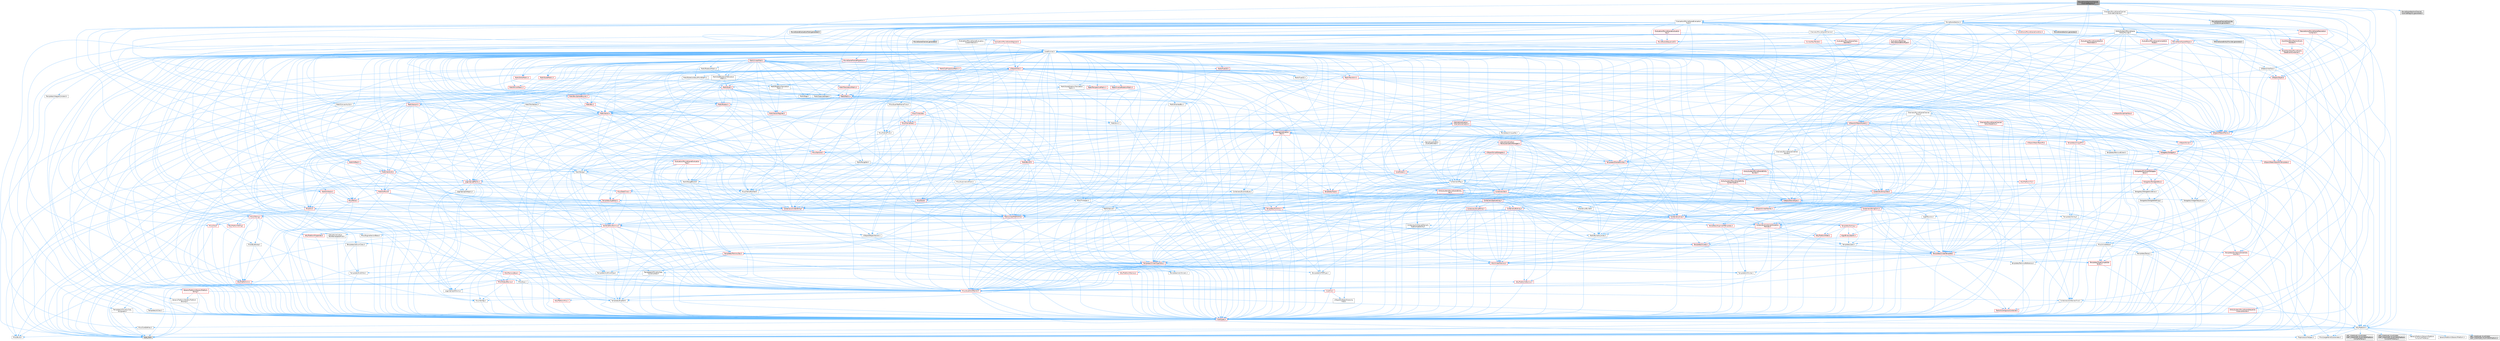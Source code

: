 digraph "MovieSceneSectionChannelOverrideRegistry.h"
{
 // INTERACTIVE_SVG=YES
 // LATEX_PDF_SIZE
  bgcolor="transparent";
  edge [fontname=Helvetica,fontsize=10,labelfontname=Helvetica,labelfontsize=10];
  node [fontname=Helvetica,fontsize=10,shape=box,height=0.2,width=0.4];
  Node1 [id="Node000001",label="MovieSceneSectionChannel\lOverrideRegistry.h",height=0.2,width=0.4,color="gray40", fillcolor="grey60", style="filled", fontcolor="black",tooltip=" "];
  Node1 -> Node2 [id="edge1_Node000001_Node000002",color="steelblue1",style="solid",tooltip=" "];
  Node2 [id="Node000002",label="Containers/Map.h",height=0.2,width=0.4,color="grey40", fillcolor="white", style="filled",URL="$df/d79/Map_8h.html",tooltip=" "];
  Node2 -> Node3 [id="edge2_Node000002_Node000003",color="steelblue1",style="solid",tooltip=" "];
  Node3 [id="Node000003",label="CoreTypes.h",height=0.2,width=0.4,color="red", fillcolor="#FFF0F0", style="filled",URL="$dc/dec/CoreTypes_8h.html",tooltip=" "];
  Node3 -> Node4 [id="edge3_Node000003_Node000004",color="steelblue1",style="solid",tooltip=" "];
  Node4 [id="Node000004",label="HAL/Platform.h",height=0.2,width=0.4,color="grey40", fillcolor="white", style="filled",URL="$d9/dd0/Platform_8h.html",tooltip=" "];
  Node4 -> Node5 [id="edge4_Node000004_Node000005",color="steelblue1",style="solid",tooltip=" "];
  Node5 [id="Node000005",label="Misc/Build.h",height=0.2,width=0.4,color="grey40", fillcolor="white", style="filled",URL="$d3/dbb/Build_8h.html",tooltip=" "];
  Node4 -> Node6 [id="edge5_Node000004_Node000006",color="steelblue1",style="solid",tooltip=" "];
  Node6 [id="Node000006",label="Misc/LargeWorldCoordinates.h",height=0.2,width=0.4,color="grey40", fillcolor="white", style="filled",URL="$d2/dcb/LargeWorldCoordinates_8h.html",tooltip=" "];
  Node4 -> Node7 [id="edge6_Node000004_Node000007",color="steelblue1",style="solid",tooltip=" "];
  Node7 [id="Node000007",label="type_traits",height=0.2,width=0.4,color="grey60", fillcolor="#E0E0E0", style="filled",tooltip=" "];
  Node4 -> Node8 [id="edge7_Node000004_Node000008",color="steelblue1",style="solid",tooltip=" "];
  Node8 [id="Node000008",label="PreprocessorHelpers.h",height=0.2,width=0.4,color="grey40", fillcolor="white", style="filled",URL="$db/ddb/PreprocessorHelpers_8h.html",tooltip=" "];
  Node4 -> Node9 [id="edge8_Node000004_Node000009",color="steelblue1",style="solid",tooltip=" "];
  Node9 [id="Node000009",label="UBT_COMPILED_PLATFORM\l/UBT_COMPILED_PLATFORMPlatform\lCompilerPreSetup.h",height=0.2,width=0.4,color="grey60", fillcolor="#E0E0E0", style="filled",tooltip=" "];
  Node4 -> Node10 [id="edge9_Node000004_Node000010",color="steelblue1",style="solid",tooltip=" "];
  Node10 [id="Node000010",label="GenericPlatform/GenericPlatform\lCompilerPreSetup.h",height=0.2,width=0.4,color="grey40", fillcolor="white", style="filled",URL="$d9/dc8/GenericPlatformCompilerPreSetup_8h.html",tooltip=" "];
  Node4 -> Node11 [id="edge10_Node000004_Node000011",color="steelblue1",style="solid",tooltip=" "];
  Node11 [id="Node000011",label="GenericPlatform/GenericPlatform.h",height=0.2,width=0.4,color="grey40", fillcolor="white", style="filled",URL="$d6/d84/GenericPlatform_8h.html",tooltip=" "];
  Node4 -> Node12 [id="edge11_Node000004_Node000012",color="steelblue1",style="solid",tooltip=" "];
  Node12 [id="Node000012",label="UBT_COMPILED_PLATFORM\l/UBT_COMPILED_PLATFORMPlatform.h",height=0.2,width=0.4,color="grey60", fillcolor="#E0E0E0", style="filled",tooltip=" "];
  Node4 -> Node13 [id="edge12_Node000004_Node000013",color="steelblue1",style="solid",tooltip=" "];
  Node13 [id="Node000013",label="UBT_COMPILED_PLATFORM\l/UBT_COMPILED_PLATFORMPlatform\lCompilerSetup.h",height=0.2,width=0.4,color="grey60", fillcolor="#E0E0E0", style="filled",tooltip=" "];
  Node3 -> Node16 [id="edge13_Node000003_Node000016",color="steelblue1",style="solid",tooltip=" "];
  Node16 [id="Node000016",label="Misc/CoreDefines.h",height=0.2,width=0.4,color="grey40", fillcolor="white", style="filled",URL="$d3/dd2/CoreDefines_8h.html",tooltip=" "];
  Node2 -> Node17 [id="edge14_Node000002_Node000017",color="steelblue1",style="solid",tooltip=" "];
  Node17 [id="Node000017",label="Algo/Reverse.h",height=0.2,width=0.4,color="grey40", fillcolor="white", style="filled",URL="$d5/d93/Reverse_8h.html",tooltip=" "];
  Node17 -> Node3 [id="edge15_Node000017_Node000003",color="steelblue1",style="solid",tooltip=" "];
  Node17 -> Node18 [id="edge16_Node000017_Node000018",color="steelblue1",style="solid",tooltip=" "];
  Node18 [id="Node000018",label="Templates/UnrealTemplate.h",height=0.2,width=0.4,color="red", fillcolor="#FFF0F0", style="filled",URL="$d4/d24/UnrealTemplate_8h.html",tooltip=" "];
  Node18 -> Node3 [id="edge17_Node000018_Node000003",color="steelblue1",style="solid",tooltip=" "];
  Node18 -> Node19 [id="edge18_Node000018_Node000019",color="steelblue1",style="solid",tooltip=" "];
  Node19 [id="Node000019",label="Templates/IsPointer.h",height=0.2,width=0.4,color="grey40", fillcolor="white", style="filled",URL="$d7/d05/IsPointer_8h.html",tooltip=" "];
  Node19 -> Node3 [id="edge19_Node000019_Node000003",color="steelblue1",style="solid",tooltip=" "];
  Node18 -> Node20 [id="edge20_Node000018_Node000020",color="steelblue1",style="solid",tooltip=" "];
  Node20 [id="Node000020",label="HAL/UnrealMemory.h",height=0.2,width=0.4,color="red", fillcolor="#FFF0F0", style="filled",URL="$d9/d96/UnrealMemory_8h.html",tooltip=" "];
  Node20 -> Node3 [id="edge21_Node000020_Node000003",color="steelblue1",style="solid",tooltip=" "];
  Node20 -> Node33 [id="edge22_Node000020_Node000033",color="steelblue1",style="solid",tooltip=" "];
  Node33 [id="Node000033",label="HAL/MemoryBase.h",height=0.2,width=0.4,color="red", fillcolor="#FFF0F0", style="filled",URL="$d6/d9f/MemoryBase_8h.html",tooltip=" "];
  Node33 -> Node3 [id="edge23_Node000033_Node000003",color="steelblue1",style="solid",tooltip=" "];
  Node33 -> Node34 [id="edge24_Node000033_Node000034",color="steelblue1",style="solid",tooltip=" "];
  Node34 [id="Node000034",label="HAL/PlatformAtomics.h",height=0.2,width=0.4,color="red", fillcolor="#FFF0F0", style="filled",URL="$d3/d36/PlatformAtomics_8h.html",tooltip=" "];
  Node34 -> Node3 [id="edge25_Node000034_Node000003",color="steelblue1",style="solid",tooltip=" "];
  Node33 -> Node37 [id="edge26_Node000033_Node000037",color="steelblue1",style="solid",tooltip=" "];
  Node37 [id="Node000037",label="HAL/PlatformCrt.h",height=0.2,width=0.4,color="red", fillcolor="#FFF0F0", style="filled",URL="$d8/d75/PlatformCrt_8h.html",tooltip=" "];
  Node33 -> Node45 [id="edge27_Node000033_Node000045",color="steelblue1",style="solid",tooltip=" "];
  Node45 [id="Node000045",label="Misc/Exec.h",height=0.2,width=0.4,color="grey40", fillcolor="white", style="filled",URL="$de/ddb/Exec_8h.html",tooltip=" "];
  Node45 -> Node3 [id="edge28_Node000045_Node000003",color="steelblue1",style="solid",tooltip=" "];
  Node45 -> Node46 [id="edge29_Node000045_Node000046",color="steelblue1",style="solid",tooltip=" "];
  Node46 [id="Node000046",label="Misc/AssertionMacros.h",height=0.2,width=0.4,color="red", fillcolor="#FFF0F0", style="filled",URL="$d0/dfa/AssertionMacros_8h.html",tooltip=" "];
  Node46 -> Node3 [id="edge30_Node000046_Node000003",color="steelblue1",style="solid",tooltip=" "];
  Node46 -> Node4 [id="edge31_Node000046_Node000004",color="steelblue1",style="solid",tooltip=" "];
  Node46 -> Node47 [id="edge32_Node000046_Node000047",color="steelblue1",style="solid",tooltip=" "];
  Node47 [id="Node000047",label="HAL/PlatformMisc.h",height=0.2,width=0.4,color="red", fillcolor="#FFF0F0", style="filled",URL="$d0/df5/PlatformMisc_8h.html",tooltip=" "];
  Node47 -> Node3 [id="edge33_Node000047_Node000003",color="steelblue1",style="solid",tooltip=" "];
  Node46 -> Node8 [id="edge34_Node000046_Node000008",color="steelblue1",style="solid",tooltip=" "];
  Node46 -> Node63 [id="edge35_Node000046_Node000063",color="steelblue1",style="solid",tooltip=" "];
  Node63 [id="Node000063",label="Templates/EnableIf.h",height=0.2,width=0.4,color="grey40", fillcolor="white", style="filled",URL="$d7/d60/EnableIf_8h.html",tooltip=" "];
  Node63 -> Node3 [id="edge36_Node000063_Node000003",color="steelblue1",style="solid",tooltip=" "];
  Node46 -> Node69 [id="edge37_Node000046_Node000069",color="steelblue1",style="solid",tooltip=" "];
  Node69 [id="Node000069",label="Misc/VarArgs.h",height=0.2,width=0.4,color="grey40", fillcolor="white", style="filled",URL="$d5/d6f/VarArgs_8h.html",tooltip=" "];
  Node69 -> Node3 [id="edge38_Node000069_Node000003",color="steelblue1",style="solid",tooltip=" "];
  Node33 -> Node77 [id="edge39_Node000033_Node000077",color="steelblue1",style="solid",tooltip=" "];
  Node77 [id="Node000077",label="Misc/OutputDevice.h",height=0.2,width=0.4,color="red", fillcolor="#FFF0F0", style="filled",URL="$d7/d32/OutputDevice_8h.html",tooltip=" "];
  Node77 -> Node22 [id="edge40_Node000077_Node000022",color="steelblue1",style="solid",tooltip=" "];
  Node22 [id="Node000022",label="CoreFwd.h",height=0.2,width=0.4,color="red", fillcolor="#FFF0F0", style="filled",URL="$d1/d1e/CoreFwd_8h.html",tooltip=" "];
  Node22 -> Node3 [id="edge41_Node000022_Node000003",color="steelblue1",style="solid",tooltip=" "];
  Node22 -> Node23 [id="edge42_Node000022_Node000023",color="steelblue1",style="solid",tooltip=" "];
  Node23 [id="Node000023",label="Containers/ContainersFwd.h",height=0.2,width=0.4,color="grey40", fillcolor="white", style="filled",URL="$d4/d0a/ContainersFwd_8h.html",tooltip=" "];
  Node23 -> Node4 [id="edge43_Node000023_Node000004",color="steelblue1",style="solid",tooltip=" "];
  Node23 -> Node3 [id="edge44_Node000023_Node000003",color="steelblue1",style="solid",tooltip=" "];
  Node23 -> Node24 [id="edge45_Node000023_Node000024",color="steelblue1",style="solid",tooltip=" "];
  Node24 [id="Node000024",label="Traits/IsContiguousContainer.h",height=0.2,width=0.4,color="red", fillcolor="#FFF0F0", style="filled",URL="$d5/d3c/IsContiguousContainer_8h.html",tooltip=" "];
  Node24 -> Node3 [id="edge46_Node000024_Node000003",color="steelblue1",style="solid",tooltip=" "];
  Node22 -> Node28 [id="edge47_Node000022_Node000028",color="steelblue1",style="solid",tooltip=" "];
  Node28 [id="Node000028",label="UObject/UObjectHierarchy\lFwd.h",height=0.2,width=0.4,color="grey40", fillcolor="white", style="filled",URL="$d3/d13/UObjectHierarchyFwd_8h.html",tooltip=" "];
  Node77 -> Node3 [id="edge48_Node000077_Node000003",color="steelblue1",style="solid",tooltip=" "];
  Node77 -> Node78 [id="edge49_Node000077_Node000078",color="steelblue1",style="solid",tooltip=" "];
  Node78 [id="Node000078",label="Logging/LogVerbosity.h",height=0.2,width=0.4,color="grey40", fillcolor="white", style="filled",URL="$d2/d8f/LogVerbosity_8h.html",tooltip=" "];
  Node78 -> Node3 [id="edge50_Node000078_Node000003",color="steelblue1",style="solid",tooltip=" "];
  Node77 -> Node69 [id="edge51_Node000077_Node000069",color="steelblue1",style="solid",tooltip=" "];
  Node20 -> Node88 [id="edge52_Node000020_Node000088",color="steelblue1",style="solid",tooltip=" "];
  Node88 [id="Node000088",label="HAL/PlatformMemory.h",height=0.2,width=0.4,color="red", fillcolor="#FFF0F0", style="filled",URL="$de/d68/PlatformMemory_8h.html",tooltip=" "];
  Node88 -> Node3 [id="edge53_Node000088_Node000003",color="steelblue1",style="solid",tooltip=" "];
  Node20 -> Node19 [id="edge54_Node000020_Node000019",color="steelblue1",style="solid",tooltip=" "];
  Node18 -> Node93 [id="edge55_Node000018_Node000093",color="steelblue1",style="solid",tooltip=" "];
  Node93 [id="Node000093",label="Templates/UnrealTypeTraits.h",height=0.2,width=0.4,color="red", fillcolor="#FFF0F0", style="filled",URL="$d2/d2d/UnrealTypeTraits_8h.html",tooltip=" "];
  Node93 -> Node3 [id="edge56_Node000093_Node000003",color="steelblue1",style="solid",tooltip=" "];
  Node93 -> Node19 [id="edge57_Node000093_Node000019",color="steelblue1",style="solid",tooltip=" "];
  Node93 -> Node46 [id="edge58_Node000093_Node000046",color="steelblue1",style="solid",tooltip=" "];
  Node93 -> Node84 [id="edge59_Node000093_Node000084",color="steelblue1",style="solid",tooltip=" "];
  Node84 [id="Node000084",label="Templates/AndOrNot.h",height=0.2,width=0.4,color="grey40", fillcolor="white", style="filled",URL="$db/d0a/AndOrNot_8h.html",tooltip=" "];
  Node84 -> Node3 [id="edge60_Node000084_Node000003",color="steelblue1",style="solid",tooltip=" "];
  Node93 -> Node63 [id="edge61_Node000093_Node000063",color="steelblue1",style="solid",tooltip=" "];
  Node93 -> Node94 [id="edge62_Node000093_Node000094",color="steelblue1",style="solid",tooltip=" "];
  Node94 [id="Node000094",label="Templates/IsArithmetic.h",height=0.2,width=0.4,color="grey40", fillcolor="white", style="filled",URL="$d2/d5d/IsArithmetic_8h.html",tooltip=" "];
  Node94 -> Node3 [id="edge63_Node000094_Node000003",color="steelblue1",style="solid",tooltip=" "];
  Node93 -> Node96 [id="edge64_Node000093_Node000096",color="steelblue1",style="solid",tooltip=" "];
  Node96 [id="Node000096",label="Templates/IsPODType.h",height=0.2,width=0.4,color="grey40", fillcolor="white", style="filled",URL="$d7/db1/IsPODType_8h.html",tooltip=" "];
  Node96 -> Node3 [id="edge65_Node000096_Node000003",color="steelblue1",style="solid",tooltip=" "];
  Node93 -> Node97 [id="edge66_Node000093_Node000097",color="steelblue1",style="solid",tooltip=" "];
  Node97 [id="Node000097",label="Templates/IsUECoreType.h",height=0.2,width=0.4,color="grey40", fillcolor="white", style="filled",URL="$d1/db8/IsUECoreType_8h.html",tooltip=" "];
  Node97 -> Node3 [id="edge67_Node000097_Node000003",color="steelblue1",style="solid",tooltip=" "];
  Node97 -> Node7 [id="edge68_Node000097_Node000007",color="steelblue1",style="solid",tooltip=" "];
  Node93 -> Node85 [id="edge69_Node000093_Node000085",color="steelblue1",style="solid",tooltip=" "];
  Node85 [id="Node000085",label="Templates/IsTriviallyCopy\lConstructible.h",height=0.2,width=0.4,color="grey40", fillcolor="white", style="filled",URL="$d3/d78/IsTriviallyCopyConstructible_8h.html",tooltip=" "];
  Node85 -> Node3 [id="edge70_Node000085_Node000003",color="steelblue1",style="solid",tooltip=" "];
  Node85 -> Node7 [id="edge71_Node000085_Node000007",color="steelblue1",style="solid",tooltip=" "];
  Node18 -> Node98 [id="edge72_Node000018_Node000098",color="steelblue1",style="solid",tooltip=" "];
  Node98 [id="Node000098",label="Templates/RemoveReference.h",height=0.2,width=0.4,color="grey40", fillcolor="white", style="filled",URL="$da/dbe/RemoveReference_8h.html",tooltip=" "];
  Node98 -> Node3 [id="edge73_Node000098_Node000003",color="steelblue1",style="solid",tooltip=" "];
  Node18 -> Node99 [id="edge74_Node000018_Node000099",color="steelblue1",style="solid",tooltip=" "];
  Node99 [id="Node000099",label="Templates/TypeCompatible\lBytes.h",height=0.2,width=0.4,color="red", fillcolor="#FFF0F0", style="filled",URL="$df/d0a/TypeCompatibleBytes_8h.html",tooltip=" "];
  Node99 -> Node3 [id="edge75_Node000099_Node000003",color="steelblue1",style="solid",tooltip=" "];
  Node99 -> Node7 [id="edge76_Node000099_Node000007",color="steelblue1",style="solid",tooltip=" "];
  Node18 -> Node24 [id="edge77_Node000018_Node000024",color="steelblue1",style="solid",tooltip=" "];
  Node18 -> Node7 [id="edge78_Node000018_Node000007",color="steelblue1",style="solid",tooltip=" "];
  Node2 -> Node101 [id="edge79_Node000002_Node000101",color="steelblue1",style="solid",tooltip=" "];
  Node101 [id="Node000101",label="Containers/ContainerElement\lTypeCompatibility.h",height=0.2,width=0.4,color="grey40", fillcolor="white", style="filled",URL="$df/ddf/ContainerElementTypeCompatibility_8h.html",tooltip=" "];
  Node101 -> Node3 [id="edge80_Node000101_Node000003",color="steelblue1",style="solid",tooltip=" "];
  Node101 -> Node93 [id="edge81_Node000101_Node000093",color="steelblue1",style="solid",tooltip=" "];
  Node2 -> Node102 [id="edge82_Node000002_Node000102",color="steelblue1",style="solid",tooltip=" "];
  Node102 [id="Node000102",label="Containers/Set.h",height=0.2,width=0.4,color="red", fillcolor="#FFF0F0", style="filled",URL="$d4/d45/Set_8h.html",tooltip=" "];
  Node102 -> Node103 [id="edge83_Node000102_Node000103",color="steelblue1",style="solid",tooltip=" "];
  Node103 [id="Node000103",label="Containers/ContainerAllocation\lPolicies.h",height=0.2,width=0.4,color="red", fillcolor="#FFF0F0", style="filled",URL="$d7/dff/ContainerAllocationPolicies_8h.html",tooltip=" "];
  Node103 -> Node3 [id="edge84_Node000103_Node000003",color="steelblue1",style="solid",tooltip=" "];
  Node103 -> Node103 [id="edge85_Node000103_Node000103",color="steelblue1",style="solid",tooltip=" "];
  Node103 -> Node105 [id="edge86_Node000103_Node000105",color="steelblue1",style="solid",tooltip=" "];
  Node105 [id="Node000105",label="HAL/PlatformMath.h",height=0.2,width=0.4,color="red", fillcolor="#FFF0F0", style="filled",URL="$dc/d53/PlatformMath_8h.html",tooltip=" "];
  Node105 -> Node3 [id="edge87_Node000105_Node000003",color="steelblue1",style="solid",tooltip=" "];
  Node103 -> Node20 [id="edge88_Node000103_Node000020",color="steelblue1",style="solid",tooltip=" "];
  Node103 -> Node52 [id="edge89_Node000103_Node000052",color="steelblue1",style="solid",tooltip=" "];
  Node52 [id="Node000052",label="Math/NumericLimits.h",height=0.2,width=0.4,color="grey40", fillcolor="white", style="filled",URL="$df/d1b/NumericLimits_8h.html",tooltip=" "];
  Node52 -> Node3 [id="edge90_Node000052_Node000003",color="steelblue1",style="solid",tooltip=" "];
  Node103 -> Node46 [id="edge91_Node000103_Node000046",color="steelblue1",style="solid",tooltip=" "];
  Node103 -> Node114 [id="edge92_Node000103_Node000114",color="steelblue1",style="solid",tooltip=" "];
  Node114 [id="Node000114",label="Templates/MemoryOps.h",height=0.2,width=0.4,color="red", fillcolor="#FFF0F0", style="filled",URL="$db/dea/MemoryOps_8h.html",tooltip=" "];
  Node114 -> Node3 [id="edge93_Node000114_Node000003",color="steelblue1",style="solid",tooltip=" "];
  Node114 -> Node20 [id="edge94_Node000114_Node000020",color="steelblue1",style="solid",tooltip=" "];
  Node114 -> Node86 [id="edge95_Node000114_Node000086",color="steelblue1",style="solid",tooltip=" "];
  Node86 [id="Node000086",label="Templates/IsTriviallyCopy\lAssignable.h",height=0.2,width=0.4,color="grey40", fillcolor="white", style="filled",URL="$d2/df2/IsTriviallyCopyAssignable_8h.html",tooltip=" "];
  Node86 -> Node3 [id="edge96_Node000086_Node000003",color="steelblue1",style="solid",tooltip=" "];
  Node86 -> Node7 [id="edge97_Node000086_Node000007",color="steelblue1",style="solid",tooltip=" "];
  Node114 -> Node85 [id="edge98_Node000114_Node000085",color="steelblue1",style="solid",tooltip=" "];
  Node114 -> Node93 [id="edge99_Node000114_Node000093",color="steelblue1",style="solid",tooltip=" "];
  Node114 -> Node7 [id="edge100_Node000114_Node000007",color="steelblue1",style="solid",tooltip=" "];
  Node103 -> Node99 [id="edge101_Node000103_Node000099",color="steelblue1",style="solid",tooltip=" "];
  Node103 -> Node7 [id="edge102_Node000103_Node000007",color="steelblue1",style="solid",tooltip=" "];
  Node102 -> Node101 [id="edge103_Node000102_Node000101",color="steelblue1",style="solid",tooltip=" "];
  Node102 -> Node129 [id="edge104_Node000102_Node000129",color="steelblue1",style="solid",tooltip=" "];
  Node129 [id="Node000129",label="Containers/SparseArray.h",height=0.2,width=0.4,color="red", fillcolor="#FFF0F0", style="filled",URL="$d5/dbf/SparseArray_8h.html",tooltip=" "];
  Node129 -> Node3 [id="edge105_Node000129_Node000003",color="steelblue1",style="solid",tooltip=" "];
  Node129 -> Node46 [id="edge106_Node000129_Node000046",color="steelblue1",style="solid",tooltip=" "];
  Node129 -> Node20 [id="edge107_Node000129_Node000020",color="steelblue1",style="solid",tooltip=" "];
  Node129 -> Node93 [id="edge108_Node000129_Node000093",color="steelblue1",style="solid",tooltip=" "];
  Node129 -> Node18 [id="edge109_Node000129_Node000018",color="steelblue1",style="solid",tooltip=" "];
  Node129 -> Node103 [id="edge110_Node000129_Node000103",color="steelblue1",style="solid",tooltip=" "];
  Node129 -> Node130 [id="edge111_Node000129_Node000130",color="steelblue1",style="solid",tooltip=" "];
  Node130 [id="Node000130",label="Templates/Less.h",height=0.2,width=0.4,color="grey40", fillcolor="white", style="filled",URL="$de/dc8/Less_8h.html",tooltip=" "];
  Node130 -> Node3 [id="edge112_Node000130_Node000003",color="steelblue1",style="solid",tooltip=" "];
  Node130 -> Node18 [id="edge113_Node000130_Node000018",color="steelblue1",style="solid",tooltip=" "];
  Node129 -> Node131 [id="edge114_Node000129_Node000131",color="steelblue1",style="solid",tooltip=" "];
  Node131 [id="Node000131",label="Containers/Array.h",height=0.2,width=0.4,color="red", fillcolor="#FFF0F0", style="filled",URL="$df/dd0/Array_8h.html",tooltip=" "];
  Node131 -> Node3 [id="edge115_Node000131_Node000003",color="steelblue1",style="solid",tooltip=" "];
  Node131 -> Node46 [id="edge116_Node000131_Node000046",color="steelblue1",style="solid",tooltip=" "];
  Node131 -> Node20 [id="edge117_Node000131_Node000020",color="steelblue1",style="solid",tooltip=" "];
  Node131 -> Node93 [id="edge118_Node000131_Node000093",color="steelblue1",style="solid",tooltip=" "];
  Node131 -> Node18 [id="edge119_Node000131_Node000018",color="steelblue1",style="solid",tooltip=" "];
  Node131 -> Node103 [id="edge120_Node000131_Node000103",color="steelblue1",style="solid",tooltip=" "];
  Node131 -> Node101 [id="edge121_Node000131_Node000101",color="steelblue1",style="solid",tooltip=" "];
  Node131 -> Node137 [id="edge122_Node000131_Node000137",color="steelblue1",style="solid",tooltip=" "];
  Node137 [id="Node000137",label="Serialization/Archive.h",height=0.2,width=0.4,color="red", fillcolor="#FFF0F0", style="filled",URL="$d7/d3b/Archive_8h.html",tooltip=" "];
  Node137 -> Node22 [id="edge123_Node000137_Node000022",color="steelblue1",style="solid",tooltip=" "];
  Node137 -> Node3 [id="edge124_Node000137_Node000003",color="steelblue1",style="solid",tooltip=" "];
  Node137 -> Node138 [id="edge125_Node000137_Node000138",color="steelblue1",style="solid",tooltip=" "];
  Node138 [id="Node000138",label="HAL/PlatformProperties.h",height=0.2,width=0.4,color="red", fillcolor="#FFF0F0", style="filled",URL="$d9/db0/PlatformProperties_8h.html",tooltip=" "];
  Node138 -> Node3 [id="edge126_Node000138_Node000003",color="steelblue1",style="solid",tooltip=" "];
  Node137 -> Node141 [id="edge127_Node000137_Node000141",color="steelblue1",style="solid",tooltip=" "];
  Node141 [id="Node000141",label="Internationalization\l/TextNamespaceFwd.h",height=0.2,width=0.4,color="grey40", fillcolor="white", style="filled",URL="$d8/d97/TextNamespaceFwd_8h.html",tooltip=" "];
  Node141 -> Node3 [id="edge128_Node000141_Node000003",color="steelblue1",style="solid",tooltip=" "];
  Node137 -> Node46 [id="edge129_Node000137_Node000046",color="steelblue1",style="solid",tooltip=" "];
  Node137 -> Node5 [id="edge130_Node000137_Node000005",color="steelblue1",style="solid",tooltip=" "];
  Node137 -> Node142 [id="edge131_Node000137_Node000142",color="steelblue1",style="solid",tooltip=" "];
  Node142 [id="Node000142",label="Misc/EngineVersionBase.h",height=0.2,width=0.4,color="grey40", fillcolor="white", style="filled",URL="$d5/d2b/EngineVersionBase_8h.html",tooltip=" "];
  Node142 -> Node3 [id="edge132_Node000142_Node000003",color="steelblue1",style="solid",tooltip=" "];
  Node137 -> Node69 [id="edge133_Node000137_Node000069",color="steelblue1",style="solid",tooltip=" "];
  Node137 -> Node63 [id="edge134_Node000137_Node000063",color="steelblue1",style="solid",tooltip=" "];
  Node137 -> Node145 [id="edge135_Node000137_Node000145",color="steelblue1",style="solid",tooltip=" "];
  Node145 [id="Node000145",label="Templates/IsEnumClass.h",height=0.2,width=0.4,color="grey40", fillcolor="white", style="filled",URL="$d7/d15/IsEnumClass_8h.html",tooltip=" "];
  Node145 -> Node3 [id="edge136_Node000145_Node000003",color="steelblue1",style="solid",tooltip=" "];
  Node145 -> Node84 [id="edge137_Node000145_Node000084",color="steelblue1",style="solid",tooltip=" "];
  Node137 -> Node18 [id="edge138_Node000137_Node000018",color="steelblue1",style="solid",tooltip=" "];
  Node137 -> Node146 [id="edge139_Node000137_Node000146",color="steelblue1",style="solid",tooltip=" "];
  Node146 [id="Node000146",label="UObject/ObjectVersion.h",height=0.2,width=0.4,color="grey40", fillcolor="white", style="filled",URL="$da/d63/ObjectVersion_8h.html",tooltip=" "];
  Node146 -> Node3 [id="edge140_Node000146_Node000003",color="steelblue1",style="solid",tooltip=" "];
  Node131 -> Node150 [id="edge141_Node000131_Node000150",color="steelblue1",style="solid",tooltip=" "];
  Node150 [id="Node000150",label="Templates/Invoke.h",height=0.2,width=0.4,color="red", fillcolor="#FFF0F0", style="filled",URL="$d7/deb/Invoke_8h.html",tooltip=" "];
  Node150 -> Node3 [id="edge142_Node000150_Node000003",color="steelblue1",style="solid",tooltip=" "];
  Node150 -> Node18 [id="edge143_Node000150_Node000018",color="steelblue1",style="solid",tooltip=" "];
  Node150 -> Node7 [id="edge144_Node000150_Node000007",color="steelblue1",style="solid",tooltip=" "];
  Node131 -> Node130 [id="edge145_Node000131_Node000130",color="steelblue1",style="solid",tooltip=" "];
  Node131 -> Node162 [id="edge146_Node000131_Node000162",color="steelblue1",style="solid",tooltip=" "];
  Node162 [id="Node000162",label="Templates/Sorting.h",height=0.2,width=0.4,color="red", fillcolor="#FFF0F0", style="filled",URL="$d3/d9e/Sorting_8h.html",tooltip=" "];
  Node162 -> Node3 [id="edge147_Node000162_Node000003",color="steelblue1",style="solid",tooltip=" "];
  Node162 -> Node158 [id="edge148_Node000162_Node000158",color="steelblue1",style="solid",tooltip=" "];
  Node158 [id="Node000158",label="Algo/BinarySearch.h",height=0.2,width=0.4,color="red", fillcolor="#FFF0F0", style="filled",URL="$db/db4/BinarySearch_8h.html",tooltip=" "];
  Node158 -> Node150 [id="edge149_Node000158_Node000150",color="steelblue1",style="solid",tooltip=" "];
  Node158 -> Node130 [id="edge150_Node000158_Node000130",color="steelblue1",style="solid",tooltip=" "];
  Node162 -> Node105 [id="edge151_Node000162_Node000105",color="steelblue1",style="solid",tooltip=" "];
  Node162 -> Node130 [id="edge152_Node000162_Node000130",color="steelblue1",style="solid",tooltip=" "];
  Node131 -> Node166 [id="edge153_Node000131_Node000166",color="steelblue1",style="solid",tooltip=" "];
  Node166 [id="Node000166",label="Templates/AlignmentTemplates.h",height=0.2,width=0.4,color="red", fillcolor="#FFF0F0", style="filled",URL="$dd/d32/AlignmentTemplates_8h.html",tooltip=" "];
  Node166 -> Node3 [id="edge154_Node000166_Node000003",color="steelblue1",style="solid",tooltip=" "];
  Node166 -> Node19 [id="edge155_Node000166_Node000019",color="steelblue1",style="solid",tooltip=" "];
  Node131 -> Node7 [id="edge156_Node000131_Node000007",color="steelblue1",style="solid",tooltip=" "];
  Node129 -> Node165 [id="edge157_Node000129_Node000165",color="steelblue1",style="solid",tooltip=" "];
  Node165 [id="Node000165",label="Math/UnrealMathUtility.h",height=0.2,width=0.4,color="red", fillcolor="#FFF0F0", style="filled",URL="$db/db8/UnrealMathUtility_8h.html",tooltip=" "];
  Node165 -> Node3 [id="edge158_Node000165_Node000003",color="steelblue1",style="solid",tooltip=" "];
  Node165 -> Node46 [id="edge159_Node000165_Node000046",color="steelblue1",style="solid",tooltip=" "];
  Node165 -> Node105 [id="edge160_Node000165_Node000105",color="steelblue1",style="solid",tooltip=" "];
  Node129 -> Node167 [id="edge161_Node000129_Node000167",color="steelblue1",style="solid",tooltip=" "];
  Node167 [id="Node000167",label="Containers/ScriptArray.h",height=0.2,width=0.4,color="red", fillcolor="#FFF0F0", style="filled",URL="$dc/daf/ScriptArray_8h.html",tooltip=" "];
  Node167 -> Node3 [id="edge162_Node000167_Node000003",color="steelblue1",style="solid",tooltip=" "];
  Node167 -> Node46 [id="edge163_Node000167_Node000046",color="steelblue1",style="solid",tooltip=" "];
  Node167 -> Node20 [id="edge164_Node000167_Node000020",color="steelblue1",style="solid",tooltip=" "];
  Node167 -> Node103 [id="edge165_Node000167_Node000103",color="steelblue1",style="solid",tooltip=" "];
  Node167 -> Node131 [id="edge166_Node000167_Node000131",color="steelblue1",style="solid",tooltip=" "];
  Node129 -> Node168 [id="edge167_Node000129_Node000168",color="steelblue1",style="solid",tooltip=" "];
  Node168 [id="Node000168",label="Containers/BitArray.h",height=0.2,width=0.4,color="red", fillcolor="#FFF0F0", style="filled",URL="$d1/de4/BitArray_8h.html",tooltip=" "];
  Node168 -> Node103 [id="edge168_Node000168_Node000103",color="steelblue1",style="solid",tooltip=" "];
  Node168 -> Node3 [id="edge169_Node000168_Node000003",color="steelblue1",style="solid",tooltip=" "];
  Node168 -> Node34 [id="edge170_Node000168_Node000034",color="steelblue1",style="solid",tooltip=" "];
  Node168 -> Node20 [id="edge171_Node000168_Node000020",color="steelblue1",style="solid",tooltip=" "];
  Node168 -> Node165 [id="edge172_Node000168_Node000165",color="steelblue1",style="solid",tooltip=" "];
  Node168 -> Node46 [id="edge173_Node000168_Node000046",color="steelblue1",style="solid",tooltip=" "];
  Node168 -> Node137 [id="edge174_Node000168_Node000137",color="steelblue1",style="solid",tooltip=" "];
  Node168 -> Node63 [id="edge175_Node000168_Node000063",color="steelblue1",style="solid",tooltip=" "];
  Node168 -> Node150 [id="edge176_Node000168_Node000150",color="steelblue1",style="solid",tooltip=" "];
  Node168 -> Node18 [id="edge177_Node000168_Node000018",color="steelblue1",style="solid",tooltip=" "];
  Node168 -> Node93 [id="edge178_Node000168_Node000093",color="steelblue1",style="solid",tooltip=" "];
  Node129 -> Node185 [id="edge179_Node000129_Node000185",color="steelblue1",style="solid",tooltip=" "];
  Node185 [id="Node000185",label="Containers/UnrealString.h",height=0.2,width=0.4,color="red", fillcolor="#FFF0F0", style="filled",URL="$d5/dba/UnrealString_8h.html",tooltip=" "];
  Node102 -> Node23 [id="edge180_Node000102_Node000023",color="steelblue1",style="solid",tooltip=" "];
  Node102 -> Node165 [id="edge181_Node000102_Node000165",color="steelblue1",style="solid",tooltip=" "];
  Node102 -> Node46 [id="edge182_Node000102_Node000046",color="steelblue1",style="solid",tooltip=" "];
  Node102 -> Node189 [id="edge183_Node000102_Node000189",color="steelblue1",style="solid",tooltip=" "];
  Node189 [id="Node000189",label="Misc/StructBuilder.h",height=0.2,width=0.4,color="grey40", fillcolor="white", style="filled",URL="$d9/db3/StructBuilder_8h.html",tooltip=" "];
  Node189 -> Node3 [id="edge184_Node000189_Node000003",color="steelblue1",style="solid",tooltip=" "];
  Node189 -> Node165 [id="edge185_Node000189_Node000165",color="steelblue1",style="solid",tooltip=" "];
  Node189 -> Node166 [id="edge186_Node000189_Node000166",color="steelblue1",style="solid",tooltip=" "];
  Node102 -> Node190 [id="edge187_Node000102_Node000190",color="steelblue1",style="solid",tooltip=" "];
  Node190 [id="Node000190",label="Templates/Function.h",height=0.2,width=0.4,color="red", fillcolor="#FFF0F0", style="filled",URL="$df/df5/Function_8h.html",tooltip=" "];
  Node190 -> Node3 [id="edge188_Node000190_Node000003",color="steelblue1",style="solid",tooltip=" "];
  Node190 -> Node46 [id="edge189_Node000190_Node000046",color="steelblue1",style="solid",tooltip=" "];
  Node190 -> Node20 [id="edge190_Node000190_Node000020",color="steelblue1",style="solid",tooltip=" "];
  Node190 -> Node93 [id="edge191_Node000190_Node000093",color="steelblue1",style="solid",tooltip=" "];
  Node190 -> Node150 [id="edge192_Node000190_Node000150",color="steelblue1",style="solid",tooltip=" "];
  Node190 -> Node18 [id="edge193_Node000190_Node000018",color="steelblue1",style="solid",tooltip=" "];
  Node190 -> Node165 [id="edge194_Node000190_Node000165",color="steelblue1",style="solid",tooltip=" "];
  Node190 -> Node7 [id="edge195_Node000190_Node000007",color="steelblue1",style="solid",tooltip=" "];
  Node102 -> Node162 [id="edge196_Node000102_Node000162",color="steelblue1",style="solid",tooltip=" "];
  Node102 -> Node120 [id="edge197_Node000102_Node000120",color="steelblue1",style="solid",tooltip=" "];
  Node120 [id="Node000120",label="Templates/TypeHash.h",height=0.2,width=0.4,color="red", fillcolor="#FFF0F0", style="filled",URL="$d1/d62/TypeHash_8h.html",tooltip=" "];
  Node120 -> Node3 [id="edge198_Node000120_Node000003",color="steelblue1",style="solid",tooltip=" "];
  Node120 -> Node121 [id="edge199_Node000120_Node000121",color="steelblue1",style="solid",tooltip=" "];
  Node121 [id="Node000121",label="Misc/Crc.h",height=0.2,width=0.4,color="red", fillcolor="#FFF0F0", style="filled",URL="$d4/dd2/Crc_8h.html",tooltip=" "];
  Node121 -> Node3 [id="edge200_Node000121_Node000003",color="steelblue1",style="solid",tooltip=" "];
  Node121 -> Node29 [id="edge201_Node000121_Node000029",color="steelblue1",style="solid",tooltip=" "];
  Node29 [id="Node000029",label="HAL/PlatformString.h",height=0.2,width=0.4,color="red", fillcolor="#FFF0F0", style="filled",URL="$db/db5/PlatformString_8h.html",tooltip=" "];
  Node29 -> Node3 [id="edge202_Node000029_Node000003",color="steelblue1",style="solid",tooltip=" "];
  Node121 -> Node46 [id="edge203_Node000121_Node000046",color="steelblue1",style="solid",tooltip=" "];
  Node121 -> Node122 [id="edge204_Node000121_Node000122",color="steelblue1",style="solid",tooltip=" "];
  Node122 [id="Node000122",label="Misc/CString.h",height=0.2,width=0.4,color="red", fillcolor="#FFF0F0", style="filled",URL="$d2/d49/CString_8h.html",tooltip=" "];
  Node122 -> Node3 [id="edge205_Node000122_Node000003",color="steelblue1",style="solid",tooltip=" "];
  Node122 -> Node37 [id="edge206_Node000122_Node000037",color="steelblue1",style="solid",tooltip=" "];
  Node122 -> Node29 [id="edge207_Node000122_Node000029",color="steelblue1",style="solid",tooltip=" "];
  Node122 -> Node46 [id="edge208_Node000122_Node000046",color="steelblue1",style="solid",tooltip=" "];
  Node122 -> Node123 [id="edge209_Node000122_Node000123",color="steelblue1",style="solid",tooltip=" "];
  Node123 [id="Node000123",label="Misc/Char.h",height=0.2,width=0.4,color="red", fillcolor="#FFF0F0", style="filled",URL="$d0/d58/Char_8h.html",tooltip=" "];
  Node123 -> Node3 [id="edge210_Node000123_Node000003",color="steelblue1",style="solid",tooltip=" "];
  Node123 -> Node7 [id="edge211_Node000123_Node000007",color="steelblue1",style="solid",tooltip=" "];
  Node122 -> Node69 [id="edge212_Node000122_Node000069",color="steelblue1",style="solid",tooltip=" "];
  Node121 -> Node123 [id="edge213_Node000121_Node000123",color="steelblue1",style="solid",tooltip=" "];
  Node121 -> Node93 [id="edge214_Node000121_Node000093",color="steelblue1",style="solid",tooltip=" "];
  Node120 -> Node7 [id="edge215_Node000120_Node000007",color="steelblue1",style="solid",tooltip=" "];
  Node102 -> Node18 [id="edge216_Node000102_Node000018",color="steelblue1",style="solid",tooltip=" "];
  Node102 -> Node7 [id="edge217_Node000102_Node000007",color="steelblue1",style="solid",tooltip=" "];
  Node2 -> Node185 [id="edge218_Node000002_Node000185",color="steelblue1",style="solid",tooltip=" "];
  Node2 -> Node46 [id="edge219_Node000002_Node000046",color="steelblue1",style="solid",tooltip=" "];
  Node2 -> Node189 [id="edge220_Node000002_Node000189",color="steelblue1",style="solid",tooltip=" "];
  Node2 -> Node190 [id="edge221_Node000002_Node000190",color="steelblue1",style="solid",tooltip=" "];
  Node2 -> Node162 [id="edge222_Node000002_Node000162",color="steelblue1",style="solid",tooltip=" "];
  Node2 -> Node193 [id="edge223_Node000002_Node000193",color="steelblue1",style="solid",tooltip=" "];
  Node193 [id="Node000193",label="Templates/Tuple.h",height=0.2,width=0.4,color="red", fillcolor="#FFF0F0", style="filled",URL="$d2/d4f/Tuple_8h.html",tooltip=" "];
  Node193 -> Node3 [id="edge224_Node000193_Node000003",color="steelblue1",style="solid",tooltip=" "];
  Node193 -> Node18 [id="edge225_Node000193_Node000018",color="steelblue1",style="solid",tooltip=" "];
  Node193 -> Node194 [id="edge226_Node000193_Node000194",color="steelblue1",style="solid",tooltip=" "];
  Node194 [id="Node000194",label="Delegates/IntegerSequence.h",height=0.2,width=0.4,color="grey40", fillcolor="white", style="filled",URL="$d2/dcc/IntegerSequence_8h.html",tooltip=" "];
  Node194 -> Node3 [id="edge227_Node000194_Node000003",color="steelblue1",style="solid",tooltip=" "];
  Node193 -> Node150 [id="edge228_Node000193_Node000150",color="steelblue1",style="solid",tooltip=" "];
  Node193 -> Node120 [id="edge229_Node000193_Node000120",color="steelblue1",style="solid",tooltip=" "];
  Node193 -> Node7 [id="edge230_Node000193_Node000007",color="steelblue1",style="solid",tooltip=" "];
  Node2 -> Node18 [id="edge231_Node000002_Node000018",color="steelblue1",style="solid",tooltip=" "];
  Node2 -> Node93 [id="edge232_Node000002_Node000093",color="steelblue1",style="solid",tooltip=" "];
  Node2 -> Node7 [id="edge233_Node000002_Node000007",color="steelblue1",style="solid",tooltip=" "];
  Node1 -> Node196 [id="edge234_Node000001_Node000196",color="steelblue1",style="solid",tooltip=" "];
  Node196 [id="Node000196",label="CoreMinimal.h",height=0.2,width=0.4,color="grey40", fillcolor="white", style="filled",URL="$d7/d67/CoreMinimal_8h.html",tooltip=" "];
  Node196 -> Node3 [id="edge235_Node000196_Node000003",color="steelblue1",style="solid",tooltip=" "];
  Node196 -> Node22 [id="edge236_Node000196_Node000022",color="steelblue1",style="solid",tooltip=" "];
  Node196 -> Node28 [id="edge237_Node000196_Node000028",color="steelblue1",style="solid",tooltip=" "];
  Node196 -> Node23 [id="edge238_Node000196_Node000023",color="steelblue1",style="solid",tooltip=" "];
  Node196 -> Node69 [id="edge239_Node000196_Node000069",color="steelblue1",style="solid",tooltip=" "];
  Node196 -> Node78 [id="edge240_Node000196_Node000078",color="steelblue1",style="solid",tooltip=" "];
  Node196 -> Node77 [id="edge241_Node000196_Node000077",color="steelblue1",style="solid",tooltip=" "];
  Node196 -> Node37 [id="edge242_Node000196_Node000037",color="steelblue1",style="solid",tooltip=" "];
  Node196 -> Node47 [id="edge243_Node000196_Node000047",color="steelblue1",style="solid",tooltip=" "];
  Node196 -> Node46 [id="edge244_Node000196_Node000046",color="steelblue1",style="solid",tooltip=" "];
  Node196 -> Node19 [id="edge245_Node000196_Node000019",color="steelblue1",style="solid",tooltip=" "];
  Node196 -> Node88 [id="edge246_Node000196_Node000088",color="steelblue1",style="solid",tooltip=" "];
  Node196 -> Node34 [id="edge247_Node000196_Node000034",color="steelblue1",style="solid",tooltip=" "];
  Node196 -> Node45 [id="edge248_Node000196_Node000045",color="steelblue1",style="solid",tooltip=" "];
  Node196 -> Node33 [id="edge249_Node000196_Node000033",color="steelblue1",style="solid",tooltip=" "];
  Node196 -> Node20 [id="edge250_Node000196_Node000020",color="steelblue1",style="solid",tooltip=" "];
  Node196 -> Node94 [id="edge251_Node000196_Node000094",color="steelblue1",style="solid",tooltip=" "];
  Node196 -> Node84 [id="edge252_Node000196_Node000084",color="steelblue1",style="solid",tooltip=" "];
  Node196 -> Node96 [id="edge253_Node000196_Node000096",color="steelblue1",style="solid",tooltip=" "];
  Node196 -> Node97 [id="edge254_Node000196_Node000097",color="steelblue1",style="solid",tooltip=" "];
  Node196 -> Node85 [id="edge255_Node000196_Node000085",color="steelblue1",style="solid",tooltip=" "];
  Node196 -> Node93 [id="edge256_Node000196_Node000093",color="steelblue1",style="solid",tooltip=" "];
  Node196 -> Node63 [id="edge257_Node000196_Node000063",color="steelblue1",style="solid",tooltip=" "];
  Node196 -> Node98 [id="edge258_Node000196_Node000098",color="steelblue1",style="solid",tooltip=" "];
  Node196 -> Node197 [id="edge259_Node000196_Node000197",color="steelblue1",style="solid",tooltip=" "];
  Node197 [id="Node000197",label="Templates/IntegralConstant.h",height=0.2,width=0.4,color="grey40", fillcolor="white", style="filled",URL="$db/d1b/IntegralConstant_8h.html",tooltip=" "];
  Node197 -> Node3 [id="edge260_Node000197_Node000003",color="steelblue1",style="solid",tooltip=" "];
  Node196 -> Node198 [id="edge261_Node000196_Node000198",color="steelblue1",style="solid",tooltip=" "];
  Node198 [id="Node000198",label="Templates/IsClass.h",height=0.2,width=0.4,color="grey40", fillcolor="white", style="filled",URL="$db/dcb/IsClass_8h.html",tooltip=" "];
  Node198 -> Node3 [id="edge262_Node000198_Node000003",color="steelblue1",style="solid",tooltip=" "];
  Node196 -> Node99 [id="edge263_Node000196_Node000099",color="steelblue1",style="solid",tooltip=" "];
  Node196 -> Node24 [id="edge264_Node000196_Node000024",color="steelblue1",style="solid",tooltip=" "];
  Node196 -> Node18 [id="edge265_Node000196_Node000018",color="steelblue1",style="solid",tooltip=" "];
  Node196 -> Node52 [id="edge266_Node000196_Node000052",color="steelblue1",style="solid",tooltip=" "];
  Node196 -> Node105 [id="edge267_Node000196_Node000105",color="steelblue1",style="solid",tooltip=" "];
  Node196 -> Node86 [id="edge268_Node000196_Node000086",color="steelblue1",style="solid",tooltip=" "];
  Node196 -> Node114 [id="edge269_Node000196_Node000114",color="steelblue1",style="solid",tooltip=" "];
  Node196 -> Node103 [id="edge270_Node000196_Node000103",color="steelblue1",style="solid",tooltip=" "];
  Node196 -> Node145 [id="edge271_Node000196_Node000145",color="steelblue1",style="solid",tooltip=" "];
  Node196 -> Node138 [id="edge272_Node000196_Node000138",color="steelblue1",style="solid",tooltip=" "];
  Node196 -> Node142 [id="edge273_Node000196_Node000142",color="steelblue1",style="solid",tooltip=" "];
  Node196 -> Node141 [id="edge274_Node000196_Node000141",color="steelblue1",style="solid",tooltip=" "];
  Node196 -> Node137 [id="edge275_Node000196_Node000137",color="steelblue1",style="solid",tooltip=" "];
  Node196 -> Node130 [id="edge276_Node000196_Node000130",color="steelblue1",style="solid",tooltip=" "];
  Node196 -> Node162 [id="edge277_Node000196_Node000162",color="steelblue1",style="solid",tooltip=" "];
  Node196 -> Node123 [id="edge278_Node000196_Node000123",color="steelblue1",style="solid",tooltip=" "];
  Node196 -> Node199 [id="edge279_Node000196_Node000199",color="steelblue1",style="solid",tooltip=" "];
  Node199 [id="Node000199",label="GenericPlatform/GenericPlatform\lStricmp.h",height=0.2,width=0.4,color="grey40", fillcolor="white", style="filled",URL="$d2/d86/GenericPlatformStricmp_8h.html",tooltip=" "];
  Node199 -> Node3 [id="edge280_Node000199_Node000003",color="steelblue1",style="solid",tooltip=" "];
  Node196 -> Node200 [id="edge281_Node000196_Node000200",color="steelblue1",style="solid",tooltip=" "];
  Node200 [id="Node000200",label="GenericPlatform/GenericPlatform\lString.h",height=0.2,width=0.4,color="red", fillcolor="#FFF0F0", style="filled",URL="$dd/d20/GenericPlatformString_8h.html",tooltip=" "];
  Node200 -> Node3 [id="edge282_Node000200_Node000003",color="steelblue1",style="solid",tooltip=" "];
  Node200 -> Node199 [id="edge283_Node000200_Node000199",color="steelblue1",style="solid",tooltip=" "];
  Node200 -> Node63 [id="edge284_Node000200_Node000063",color="steelblue1",style="solid",tooltip=" "];
  Node200 -> Node7 [id="edge285_Node000200_Node000007",color="steelblue1",style="solid",tooltip=" "];
  Node196 -> Node29 [id="edge286_Node000196_Node000029",color="steelblue1",style="solid",tooltip=" "];
  Node196 -> Node122 [id="edge287_Node000196_Node000122",color="steelblue1",style="solid",tooltip=" "];
  Node196 -> Node121 [id="edge288_Node000196_Node000121",color="steelblue1",style="solid",tooltip=" "];
  Node196 -> Node165 [id="edge289_Node000196_Node000165",color="steelblue1",style="solid",tooltip=" "];
  Node196 -> Node185 [id="edge290_Node000196_Node000185",color="steelblue1",style="solid",tooltip=" "];
  Node196 -> Node131 [id="edge291_Node000196_Node000131",color="steelblue1",style="solid",tooltip=" "];
  Node196 -> Node203 [id="edge292_Node000196_Node000203",color="steelblue1",style="solid",tooltip=" "];
  Node203 [id="Node000203",label="Misc/FrameNumber.h",height=0.2,width=0.4,color="grey40", fillcolor="white", style="filled",URL="$dd/dbd/FrameNumber_8h.html",tooltip=" "];
  Node203 -> Node3 [id="edge293_Node000203_Node000003",color="steelblue1",style="solid",tooltip=" "];
  Node203 -> Node52 [id="edge294_Node000203_Node000052",color="steelblue1",style="solid",tooltip=" "];
  Node203 -> Node165 [id="edge295_Node000203_Node000165",color="steelblue1",style="solid",tooltip=" "];
  Node203 -> Node63 [id="edge296_Node000203_Node000063",color="steelblue1",style="solid",tooltip=" "];
  Node203 -> Node93 [id="edge297_Node000203_Node000093",color="steelblue1",style="solid",tooltip=" "];
  Node196 -> Node204 [id="edge298_Node000196_Node000204",color="steelblue1",style="solid",tooltip=" "];
  Node204 [id="Node000204",label="Misc/Timespan.h",height=0.2,width=0.4,color="grey40", fillcolor="white", style="filled",URL="$da/dd9/Timespan_8h.html",tooltip=" "];
  Node204 -> Node3 [id="edge299_Node000204_Node000003",color="steelblue1",style="solid",tooltip=" "];
  Node204 -> Node205 [id="edge300_Node000204_Node000205",color="steelblue1",style="solid",tooltip=" "];
  Node205 [id="Node000205",label="Math/Interval.h",height=0.2,width=0.4,color="grey40", fillcolor="white", style="filled",URL="$d1/d55/Interval_8h.html",tooltip=" "];
  Node205 -> Node3 [id="edge301_Node000205_Node000003",color="steelblue1",style="solid",tooltip=" "];
  Node205 -> Node94 [id="edge302_Node000205_Node000094",color="steelblue1",style="solid",tooltip=" "];
  Node205 -> Node93 [id="edge303_Node000205_Node000093",color="steelblue1",style="solid",tooltip=" "];
  Node205 -> Node52 [id="edge304_Node000205_Node000052",color="steelblue1",style="solid",tooltip=" "];
  Node205 -> Node165 [id="edge305_Node000205_Node000165",color="steelblue1",style="solid",tooltip=" "];
  Node204 -> Node165 [id="edge306_Node000204_Node000165",color="steelblue1",style="solid",tooltip=" "];
  Node204 -> Node46 [id="edge307_Node000204_Node000046",color="steelblue1",style="solid",tooltip=" "];
  Node196 -> Node206 [id="edge308_Node000196_Node000206",color="steelblue1",style="solid",tooltip=" "];
  Node206 [id="Node000206",label="Containers/StringConv.h",height=0.2,width=0.4,color="red", fillcolor="#FFF0F0", style="filled",URL="$d3/ddf/StringConv_8h.html",tooltip=" "];
  Node206 -> Node3 [id="edge309_Node000206_Node000003",color="steelblue1",style="solid",tooltip=" "];
  Node206 -> Node46 [id="edge310_Node000206_Node000046",color="steelblue1",style="solid",tooltip=" "];
  Node206 -> Node103 [id="edge311_Node000206_Node000103",color="steelblue1",style="solid",tooltip=" "];
  Node206 -> Node131 [id="edge312_Node000206_Node000131",color="steelblue1",style="solid",tooltip=" "];
  Node206 -> Node122 [id="edge313_Node000206_Node000122",color="steelblue1",style="solid",tooltip=" "];
  Node206 -> Node182 [id="edge314_Node000206_Node000182",color="steelblue1",style="solid",tooltip=" "];
  Node182 [id="Node000182",label="Templates/IsArray.h",height=0.2,width=0.4,color="grey40", fillcolor="white", style="filled",URL="$d8/d8d/IsArray_8h.html",tooltip=" "];
  Node182 -> Node3 [id="edge315_Node000182_Node000003",color="steelblue1",style="solid",tooltip=" "];
  Node206 -> Node18 [id="edge316_Node000206_Node000018",color="steelblue1",style="solid",tooltip=" "];
  Node206 -> Node93 [id="edge317_Node000206_Node000093",color="steelblue1",style="solid",tooltip=" "];
  Node206 -> Node24 [id="edge318_Node000206_Node000024",color="steelblue1",style="solid",tooltip=" "];
  Node206 -> Node7 [id="edge319_Node000206_Node000007",color="steelblue1",style="solid",tooltip=" "];
  Node196 -> Node207 [id="edge320_Node000196_Node000207",color="steelblue1",style="solid",tooltip=" "];
  Node207 [id="Node000207",label="UObject/UnrealNames.h",height=0.2,width=0.4,color="red", fillcolor="#FFF0F0", style="filled",URL="$d8/db1/UnrealNames_8h.html",tooltip=" "];
  Node207 -> Node3 [id="edge321_Node000207_Node000003",color="steelblue1",style="solid",tooltip=" "];
  Node196 -> Node209 [id="edge322_Node000196_Node000209",color="steelblue1",style="solid",tooltip=" "];
  Node209 [id="Node000209",label="UObject/NameTypes.h",height=0.2,width=0.4,color="red", fillcolor="#FFF0F0", style="filled",URL="$d6/d35/NameTypes_8h.html",tooltip=" "];
  Node209 -> Node3 [id="edge323_Node000209_Node000003",color="steelblue1",style="solid",tooltip=" "];
  Node209 -> Node46 [id="edge324_Node000209_Node000046",color="steelblue1",style="solid",tooltip=" "];
  Node209 -> Node20 [id="edge325_Node000209_Node000020",color="steelblue1",style="solid",tooltip=" "];
  Node209 -> Node93 [id="edge326_Node000209_Node000093",color="steelblue1",style="solid",tooltip=" "];
  Node209 -> Node18 [id="edge327_Node000209_Node000018",color="steelblue1",style="solid",tooltip=" "];
  Node209 -> Node185 [id="edge328_Node000209_Node000185",color="steelblue1",style="solid",tooltip=" "];
  Node209 -> Node206 [id="edge329_Node000209_Node000206",color="steelblue1",style="solid",tooltip=" "];
  Node209 -> Node207 [id="edge330_Node000209_Node000207",color="steelblue1",style="solid",tooltip=" "];
  Node196 -> Node217 [id="edge331_Node000196_Node000217",color="steelblue1",style="solid",tooltip=" "];
  Node217 [id="Node000217",label="Misc/Parse.h",height=0.2,width=0.4,color="red", fillcolor="#FFF0F0", style="filled",URL="$dc/d71/Parse_8h.html",tooltip=" "];
  Node217 -> Node185 [id="edge332_Node000217_Node000185",color="steelblue1",style="solid",tooltip=" "];
  Node217 -> Node3 [id="edge333_Node000217_Node000003",color="steelblue1",style="solid",tooltip=" "];
  Node217 -> Node37 [id="edge334_Node000217_Node000037",color="steelblue1",style="solid",tooltip=" "];
  Node217 -> Node5 [id="edge335_Node000217_Node000005",color="steelblue1",style="solid",tooltip=" "];
  Node217 -> Node190 [id="edge336_Node000217_Node000190",color="steelblue1",style="solid",tooltip=" "];
  Node196 -> Node166 [id="edge337_Node000196_Node000166",color="steelblue1",style="solid",tooltip=" "];
  Node196 -> Node189 [id="edge338_Node000196_Node000189",color="steelblue1",style="solid",tooltip=" "];
  Node196 -> Node107 [id="edge339_Node000196_Node000107",color="steelblue1",style="solid",tooltip=" "];
  Node107 [id="Node000107",label="Templates/Decay.h",height=0.2,width=0.4,color="grey40", fillcolor="white", style="filled",URL="$dd/d0f/Decay_8h.html",tooltip=" "];
  Node107 -> Node3 [id="edge340_Node000107_Node000003",color="steelblue1",style="solid",tooltip=" "];
  Node107 -> Node98 [id="edge341_Node000107_Node000098",color="steelblue1",style="solid",tooltip=" "];
  Node107 -> Node7 [id="edge342_Node000107_Node000007",color="steelblue1",style="solid",tooltip=" "];
  Node196 -> Node218 [id="edge343_Node000196_Node000218",color="steelblue1",style="solid",tooltip=" "];
  Node218 [id="Node000218",label="Templates/PointerIsConvertible\lFromTo.h",height=0.2,width=0.4,color="red", fillcolor="#FFF0F0", style="filled",URL="$d6/d65/PointerIsConvertibleFromTo_8h.html",tooltip=" "];
  Node218 -> Node3 [id="edge344_Node000218_Node000003",color="steelblue1",style="solid",tooltip=" "];
  Node218 -> Node7 [id="edge345_Node000218_Node000007",color="steelblue1",style="solid",tooltip=" "];
  Node196 -> Node150 [id="edge346_Node000196_Node000150",color="steelblue1",style="solid",tooltip=" "];
  Node196 -> Node190 [id="edge347_Node000196_Node000190",color="steelblue1",style="solid",tooltip=" "];
  Node196 -> Node120 [id="edge348_Node000196_Node000120",color="steelblue1",style="solid",tooltip=" "];
  Node196 -> Node167 [id="edge349_Node000196_Node000167",color="steelblue1",style="solid",tooltip=" "];
  Node196 -> Node168 [id="edge350_Node000196_Node000168",color="steelblue1",style="solid",tooltip=" "];
  Node196 -> Node129 [id="edge351_Node000196_Node000129",color="steelblue1",style="solid",tooltip=" "];
  Node196 -> Node102 [id="edge352_Node000196_Node000102",color="steelblue1",style="solid",tooltip=" "];
  Node196 -> Node17 [id="edge353_Node000196_Node000017",color="steelblue1",style="solid",tooltip=" "];
  Node196 -> Node2 [id="edge354_Node000196_Node000002",color="steelblue1",style="solid",tooltip=" "];
  Node196 -> Node219 [id="edge355_Node000196_Node000219",color="steelblue1",style="solid",tooltip=" "];
  Node219 [id="Node000219",label="Math/IntPoint.h",height=0.2,width=0.4,color="red", fillcolor="#FFF0F0", style="filled",URL="$d3/df7/IntPoint_8h.html",tooltip=" "];
  Node219 -> Node3 [id="edge356_Node000219_Node000003",color="steelblue1",style="solid",tooltip=" "];
  Node219 -> Node46 [id="edge357_Node000219_Node000046",color="steelblue1",style="solid",tooltip=" "];
  Node219 -> Node217 [id="edge358_Node000219_Node000217",color="steelblue1",style="solid",tooltip=" "];
  Node219 -> Node165 [id="edge359_Node000219_Node000165",color="steelblue1",style="solid",tooltip=" "];
  Node219 -> Node185 [id="edge360_Node000219_Node000185",color="steelblue1",style="solid",tooltip=" "];
  Node219 -> Node120 [id="edge361_Node000219_Node000120",color="steelblue1",style="solid",tooltip=" "];
  Node196 -> Node221 [id="edge362_Node000196_Node000221",color="steelblue1",style="solid",tooltip=" "];
  Node221 [id="Node000221",label="Math/IntVector.h",height=0.2,width=0.4,color="red", fillcolor="#FFF0F0", style="filled",URL="$d7/d44/IntVector_8h.html",tooltip=" "];
  Node221 -> Node3 [id="edge363_Node000221_Node000003",color="steelblue1",style="solid",tooltip=" "];
  Node221 -> Node121 [id="edge364_Node000221_Node000121",color="steelblue1",style="solid",tooltip=" "];
  Node221 -> Node217 [id="edge365_Node000221_Node000217",color="steelblue1",style="solid",tooltip=" "];
  Node221 -> Node165 [id="edge366_Node000221_Node000165",color="steelblue1",style="solid",tooltip=" "];
  Node221 -> Node185 [id="edge367_Node000221_Node000185",color="steelblue1",style="solid",tooltip=" "];
  Node196 -> Node222 [id="edge368_Node000196_Node000222",color="steelblue1",style="solid",tooltip=" "];
  Node222 [id="Node000222",label="Logging/LogCategory.h",height=0.2,width=0.4,color="grey40", fillcolor="white", style="filled",URL="$d9/d36/LogCategory_8h.html",tooltip=" "];
  Node222 -> Node3 [id="edge369_Node000222_Node000003",color="steelblue1",style="solid",tooltip=" "];
  Node222 -> Node78 [id="edge370_Node000222_Node000078",color="steelblue1",style="solid",tooltip=" "];
  Node222 -> Node209 [id="edge371_Node000222_Node000209",color="steelblue1",style="solid",tooltip=" "];
  Node196 -> Node223 [id="edge372_Node000196_Node000223",color="steelblue1",style="solid",tooltip=" "];
  Node223 [id="Node000223",label="Logging/LogMacros.h",height=0.2,width=0.4,color="red", fillcolor="#FFF0F0", style="filled",URL="$d0/d16/LogMacros_8h.html",tooltip=" "];
  Node223 -> Node185 [id="edge373_Node000223_Node000185",color="steelblue1",style="solid",tooltip=" "];
  Node223 -> Node3 [id="edge374_Node000223_Node000003",color="steelblue1",style="solid",tooltip=" "];
  Node223 -> Node8 [id="edge375_Node000223_Node000008",color="steelblue1",style="solid",tooltip=" "];
  Node223 -> Node222 [id="edge376_Node000223_Node000222",color="steelblue1",style="solid",tooltip=" "];
  Node223 -> Node78 [id="edge377_Node000223_Node000078",color="steelblue1",style="solid",tooltip=" "];
  Node223 -> Node46 [id="edge378_Node000223_Node000046",color="steelblue1",style="solid",tooltip=" "];
  Node223 -> Node5 [id="edge379_Node000223_Node000005",color="steelblue1",style="solid",tooltip=" "];
  Node223 -> Node69 [id="edge380_Node000223_Node000069",color="steelblue1",style="solid",tooltip=" "];
  Node223 -> Node63 [id="edge381_Node000223_Node000063",color="steelblue1",style="solid",tooltip=" "];
  Node223 -> Node7 [id="edge382_Node000223_Node000007",color="steelblue1",style="solid",tooltip=" "];
  Node196 -> Node226 [id="edge383_Node000196_Node000226",color="steelblue1",style="solid",tooltip=" "];
  Node226 [id="Node000226",label="Math/Vector2D.h",height=0.2,width=0.4,color="red", fillcolor="#FFF0F0", style="filled",URL="$d3/db0/Vector2D_8h.html",tooltip=" "];
  Node226 -> Node3 [id="edge384_Node000226_Node000003",color="steelblue1",style="solid",tooltip=" "];
  Node226 -> Node46 [id="edge385_Node000226_Node000046",color="steelblue1",style="solid",tooltip=" "];
  Node226 -> Node121 [id="edge386_Node000226_Node000121",color="steelblue1",style="solid",tooltip=" "];
  Node226 -> Node165 [id="edge387_Node000226_Node000165",color="steelblue1",style="solid",tooltip=" "];
  Node226 -> Node185 [id="edge388_Node000226_Node000185",color="steelblue1",style="solid",tooltip=" "];
  Node226 -> Node217 [id="edge389_Node000226_Node000217",color="steelblue1",style="solid",tooltip=" "];
  Node226 -> Node219 [id="edge390_Node000226_Node000219",color="steelblue1",style="solid",tooltip=" "];
  Node226 -> Node223 [id="edge391_Node000226_Node000223",color="steelblue1",style="solid",tooltip=" "];
  Node226 -> Node7 [id="edge392_Node000226_Node000007",color="steelblue1",style="solid",tooltip=" "];
  Node196 -> Node230 [id="edge393_Node000196_Node000230",color="steelblue1",style="solid",tooltip=" "];
  Node230 [id="Node000230",label="Math/IntRect.h",height=0.2,width=0.4,color="red", fillcolor="#FFF0F0", style="filled",URL="$d7/d53/IntRect_8h.html",tooltip=" "];
  Node230 -> Node3 [id="edge394_Node000230_Node000003",color="steelblue1",style="solid",tooltip=" "];
  Node230 -> Node165 [id="edge395_Node000230_Node000165",color="steelblue1",style="solid",tooltip=" "];
  Node230 -> Node185 [id="edge396_Node000230_Node000185",color="steelblue1",style="solid",tooltip=" "];
  Node230 -> Node219 [id="edge397_Node000230_Node000219",color="steelblue1",style="solid",tooltip=" "];
  Node230 -> Node226 [id="edge398_Node000230_Node000226",color="steelblue1",style="solid",tooltip=" "];
  Node196 -> Node231 [id="edge399_Node000196_Node000231",color="steelblue1",style="solid",tooltip=" "];
  Node231 [id="Node000231",label="Misc/ByteSwap.h",height=0.2,width=0.4,color="grey40", fillcolor="white", style="filled",URL="$dc/dd7/ByteSwap_8h.html",tooltip=" "];
  Node231 -> Node3 [id="edge400_Node000231_Node000003",color="steelblue1",style="solid",tooltip=" "];
  Node231 -> Node37 [id="edge401_Node000231_Node000037",color="steelblue1",style="solid",tooltip=" "];
  Node196 -> Node119 [id="edge402_Node000196_Node000119",color="steelblue1",style="solid",tooltip=" "];
  Node119 [id="Node000119",label="Containers/EnumAsByte.h",height=0.2,width=0.4,color="grey40", fillcolor="white", style="filled",URL="$d6/d9a/EnumAsByte_8h.html",tooltip=" "];
  Node119 -> Node3 [id="edge403_Node000119_Node000003",color="steelblue1",style="solid",tooltip=" "];
  Node119 -> Node96 [id="edge404_Node000119_Node000096",color="steelblue1",style="solid",tooltip=" "];
  Node119 -> Node120 [id="edge405_Node000119_Node000120",color="steelblue1",style="solid",tooltip=" "];
  Node196 -> Node232 [id="edge406_Node000196_Node000232",color="steelblue1",style="solid",tooltip=" "];
  Node232 [id="Node000232",label="HAL/PlatformTLS.h",height=0.2,width=0.4,color="red", fillcolor="#FFF0F0", style="filled",URL="$d0/def/PlatformTLS_8h.html",tooltip=" "];
  Node232 -> Node3 [id="edge407_Node000232_Node000003",color="steelblue1",style="solid",tooltip=" "];
  Node196 -> Node235 [id="edge408_Node000196_Node000235",color="steelblue1",style="solid",tooltip=" "];
  Node235 [id="Node000235",label="CoreGlobals.h",height=0.2,width=0.4,color="red", fillcolor="#FFF0F0", style="filled",URL="$d5/d8c/CoreGlobals_8h.html",tooltip=" "];
  Node235 -> Node185 [id="edge409_Node000235_Node000185",color="steelblue1",style="solid",tooltip=" "];
  Node235 -> Node3 [id="edge410_Node000235_Node000003",color="steelblue1",style="solid",tooltip=" "];
  Node235 -> Node232 [id="edge411_Node000235_Node000232",color="steelblue1",style="solid",tooltip=" "];
  Node235 -> Node223 [id="edge412_Node000235_Node000223",color="steelblue1",style="solid",tooltip=" "];
  Node235 -> Node5 [id="edge413_Node000235_Node000005",color="steelblue1",style="solid",tooltip=" "];
  Node235 -> Node77 [id="edge414_Node000235_Node000077",color="steelblue1",style="solid",tooltip=" "];
  Node235 -> Node209 [id="edge415_Node000235_Node000209",color="steelblue1",style="solid",tooltip=" "];
  Node196 -> Node236 [id="edge416_Node000196_Node000236",color="steelblue1",style="solid",tooltip=" "];
  Node236 [id="Node000236",label="Templates/SharedPointer.h",height=0.2,width=0.4,color="red", fillcolor="#FFF0F0", style="filled",URL="$d2/d17/SharedPointer_8h.html",tooltip=" "];
  Node236 -> Node3 [id="edge417_Node000236_Node000003",color="steelblue1",style="solid",tooltip=" "];
  Node236 -> Node218 [id="edge418_Node000236_Node000218",color="steelblue1",style="solid",tooltip=" "];
  Node236 -> Node46 [id="edge419_Node000236_Node000046",color="steelblue1",style="solid",tooltip=" "];
  Node236 -> Node20 [id="edge420_Node000236_Node000020",color="steelblue1",style="solid",tooltip=" "];
  Node236 -> Node131 [id="edge421_Node000236_Node000131",color="steelblue1",style="solid",tooltip=" "];
  Node236 -> Node2 [id="edge422_Node000236_Node000002",color="steelblue1",style="solid",tooltip=" "];
  Node236 -> Node235 [id="edge423_Node000236_Node000235",color="steelblue1",style="solid",tooltip=" "];
  Node196 -> Node241 [id="edge424_Node000196_Node000241",color="steelblue1",style="solid",tooltip=" "];
  Node241 [id="Node000241",label="Internationalization\l/CulturePointer.h",height=0.2,width=0.4,color="grey40", fillcolor="white", style="filled",URL="$d6/dbe/CulturePointer_8h.html",tooltip=" "];
  Node241 -> Node3 [id="edge425_Node000241_Node000003",color="steelblue1",style="solid",tooltip=" "];
  Node241 -> Node236 [id="edge426_Node000241_Node000236",color="steelblue1",style="solid",tooltip=" "];
  Node196 -> Node242 [id="edge427_Node000196_Node000242",color="steelblue1",style="solid",tooltip=" "];
  Node242 [id="Node000242",label="UObject/WeakObjectPtrTemplates.h",height=0.2,width=0.4,color="red", fillcolor="#FFF0F0", style="filled",URL="$d8/d3b/WeakObjectPtrTemplates_8h.html",tooltip=" "];
  Node242 -> Node3 [id="edge428_Node000242_Node000003",color="steelblue1",style="solid",tooltip=" "];
  Node242 -> Node2 [id="edge429_Node000242_Node000002",color="steelblue1",style="solid",tooltip=" "];
  Node242 -> Node7 [id="edge430_Node000242_Node000007",color="steelblue1",style="solid",tooltip=" "];
  Node196 -> Node245 [id="edge431_Node000196_Node000245",color="steelblue1",style="solid",tooltip=" "];
  Node245 [id="Node000245",label="Delegates/DelegateSettings.h",height=0.2,width=0.4,color="grey40", fillcolor="white", style="filled",URL="$d0/d97/DelegateSettings_8h.html",tooltip=" "];
  Node245 -> Node3 [id="edge432_Node000245_Node000003",color="steelblue1",style="solid",tooltip=" "];
  Node196 -> Node246 [id="edge433_Node000196_Node000246",color="steelblue1",style="solid",tooltip=" "];
  Node246 [id="Node000246",label="Delegates/IDelegateInstance.h",height=0.2,width=0.4,color="grey40", fillcolor="white", style="filled",URL="$d2/d10/IDelegateInstance_8h.html",tooltip=" "];
  Node246 -> Node3 [id="edge434_Node000246_Node000003",color="steelblue1",style="solid",tooltip=" "];
  Node246 -> Node120 [id="edge435_Node000246_Node000120",color="steelblue1",style="solid",tooltip=" "];
  Node246 -> Node209 [id="edge436_Node000246_Node000209",color="steelblue1",style="solid",tooltip=" "];
  Node246 -> Node245 [id="edge437_Node000246_Node000245",color="steelblue1",style="solid",tooltip=" "];
  Node196 -> Node247 [id="edge438_Node000196_Node000247",color="steelblue1",style="solid",tooltip=" "];
  Node247 [id="Node000247",label="Delegates/DelegateBase.h",height=0.2,width=0.4,color="red", fillcolor="#FFF0F0", style="filled",URL="$da/d67/DelegateBase_8h.html",tooltip=" "];
  Node247 -> Node3 [id="edge439_Node000247_Node000003",color="steelblue1",style="solid",tooltip=" "];
  Node247 -> Node103 [id="edge440_Node000247_Node000103",color="steelblue1",style="solid",tooltip=" "];
  Node247 -> Node165 [id="edge441_Node000247_Node000165",color="steelblue1",style="solid",tooltip=" "];
  Node247 -> Node209 [id="edge442_Node000247_Node000209",color="steelblue1",style="solid",tooltip=" "];
  Node247 -> Node245 [id="edge443_Node000247_Node000245",color="steelblue1",style="solid",tooltip=" "];
  Node247 -> Node246 [id="edge444_Node000247_Node000246",color="steelblue1",style="solid",tooltip=" "];
  Node196 -> Node255 [id="edge445_Node000196_Node000255",color="steelblue1",style="solid",tooltip=" "];
  Node255 [id="Node000255",label="Delegates/MulticastDelegate\lBase.h",height=0.2,width=0.4,color="red", fillcolor="#FFF0F0", style="filled",URL="$db/d16/MulticastDelegateBase_8h.html",tooltip=" "];
  Node255 -> Node3 [id="edge446_Node000255_Node000003",color="steelblue1",style="solid",tooltip=" "];
  Node255 -> Node103 [id="edge447_Node000255_Node000103",color="steelblue1",style="solid",tooltip=" "];
  Node255 -> Node131 [id="edge448_Node000255_Node000131",color="steelblue1",style="solid",tooltip=" "];
  Node255 -> Node165 [id="edge449_Node000255_Node000165",color="steelblue1",style="solid",tooltip=" "];
  Node255 -> Node246 [id="edge450_Node000255_Node000246",color="steelblue1",style="solid",tooltip=" "];
  Node255 -> Node247 [id="edge451_Node000255_Node000247",color="steelblue1",style="solid",tooltip=" "];
  Node196 -> Node194 [id="edge452_Node000196_Node000194",color="steelblue1",style="solid",tooltip=" "];
  Node196 -> Node193 [id="edge453_Node000196_Node000193",color="steelblue1",style="solid",tooltip=" "];
  Node196 -> Node256 [id="edge454_Node000196_Node000256",color="steelblue1",style="solid",tooltip=" "];
  Node256 [id="Node000256",label="UObject/ScriptDelegates.h",height=0.2,width=0.4,color="red", fillcolor="#FFF0F0", style="filled",URL="$de/d81/ScriptDelegates_8h.html",tooltip=" "];
  Node256 -> Node131 [id="edge455_Node000256_Node000131",color="steelblue1",style="solid",tooltip=" "];
  Node256 -> Node103 [id="edge456_Node000256_Node000103",color="steelblue1",style="solid",tooltip=" "];
  Node256 -> Node185 [id="edge457_Node000256_Node000185",color="steelblue1",style="solid",tooltip=" "];
  Node256 -> Node46 [id="edge458_Node000256_Node000046",color="steelblue1",style="solid",tooltip=" "];
  Node256 -> Node236 [id="edge459_Node000256_Node000236",color="steelblue1",style="solid",tooltip=" "];
  Node256 -> Node120 [id="edge460_Node000256_Node000120",color="steelblue1",style="solid",tooltip=" "];
  Node256 -> Node93 [id="edge461_Node000256_Node000093",color="steelblue1",style="solid",tooltip=" "];
  Node256 -> Node209 [id="edge462_Node000256_Node000209",color="steelblue1",style="solid",tooltip=" "];
  Node196 -> Node258 [id="edge463_Node000196_Node000258",color="steelblue1",style="solid",tooltip=" "];
  Node258 [id="Node000258",label="Delegates/Delegate.h",height=0.2,width=0.4,color="red", fillcolor="#FFF0F0", style="filled",URL="$d4/d80/Delegate_8h.html",tooltip=" "];
  Node258 -> Node3 [id="edge464_Node000258_Node000003",color="steelblue1",style="solid",tooltip=" "];
  Node258 -> Node46 [id="edge465_Node000258_Node000046",color="steelblue1",style="solid",tooltip=" "];
  Node258 -> Node209 [id="edge466_Node000258_Node000209",color="steelblue1",style="solid",tooltip=" "];
  Node258 -> Node236 [id="edge467_Node000258_Node000236",color="steelblue1",style="solid",tooltip=" "];
  Node258 -> Node242 [id="edge468_Node000258_Node000242",color="steelblue1",style="solid",tooltip=" "];
  Node258 -> Node255 [id="edge469_Node000258_Node000255",color="steelblue1",style="solid",tooltip=" "];
  Node258 -> Node194 [id="edge470_Node000258_Node000194",color="steelblue1",style="solid",tooltip=" "];
  Node196 -> Node263 [id="edge471_Node000196_Node000263",color="steelblue1",style="solid",tooltip=" "];
  Node263 [id="Node000263",label="Internationalization\l/TextLocalizationManager.h",height=0.2,width=0.4,color="red", fillcolor="#FFF0F0", style="filled",URL="$d5/d2e/TextLocalizationManager_8h.html",tooltip=" "];
  Node263 -> Node131 [id="edge472_Node000263_Node000131",color="steelblue1",style="solid",tooltip=" "];
  Node263 -> Node216 [id="edge473_Node000263_Node000216",color="steelblue1",style="solid",tooltip=" "];
  Node216 [id="Node000216",label="Containers/ArrayView.h",height=0.2,width=0.4,color="red", fillcolor="#FFF0F0", style="filled",URL="$d7/df4/ArrayView_8h.html",tooltip=" "];
  Node216 -> Node3 [id="edge474_Node000216_Node000003",color="steelblue1",style="solid",tooltip=" "];
  Node216 -> Node23 [id="edge475_Node000216_Node000023",color="steelblue1",style="solid",tooltip=" "];
  Node216 -> Node46 [id="edge476_Node000216_Node000046",color="steelblue1",style="solid",tooltip=" "];
  Node216 -> Node150 [id="edge477_Node000216_Node000150",color="steelblue1",style="solid",tooltip=" "];
  Node216 -> Node93 [id="edge478_Node000216_Node000093",color="steelblue1",style="solid",tooltip=" "];
  Node216 -> Node131 [id="edge479_Node000216_Node000131",color="steelblue1",style="solid",tooltip=" "];
  Node216 -> Node165 [id="edge480_Node000216_Node000165",color="steelblue1",style="solid",tooltip=" "];
  Node216 -> Node7 [id="edge481_Node000216_Node000007",color="steelblue1",style="solid",tooltip=" "];
  Node263 -> Node103 [id="edge482_Node000263_Node000103",color="steelblue1",style="solid",tooltip=" "];
  Node263 -> Node2 [id="edge483_Node000263_Node000002",color="steelblue1",style="solid",tooltip=" "];
  Node263 -> Node102 [id="edge484_Node000263_Node000102",color="steelblue1",style="solid",tooltip=" "];
  Node263 -> Node185 [id="edge485_Node000263_Node000185",color="steelblue1",style="solid",tooltip=" "];
  Node263 -> Node3 [id="edge486_Node000263_Node000003",color="steelblue1",style="solid",tooltip=" "];
  Node263 -> Node258 [id="edge487_Node000263_Node000258",color="steelblue1",style="solid",tooltip=" "];
  Node263 -> Node121 [id="edge488_Node000263_Node000121",color="steelblue1",style="solid",tooltip=" "];
  Node263 -> Node190 [id="edge489_Node000263_Node000190",color="steelblue1",style="solid",tooltip=" "];
  Node263 -> Node236 [id="edge490_Node000263_Node000236",color="steelblue1",style="solid",tooltip=" "];
  Node196 -> Node177 [id="edge491_Node000196_Node000177",color="steelblue1",style="solid",tooltip=" "];
  Node177 [id="Node000177",label="Misc/Optional.h",height=0.2,width=0.4,color="red", fillcolor="#FFF0F0", style="filled",URL="$d2/dae/Optional_8h.html",tooltip=" "];
  Node177 -> Node3 [id="edge492_Node000177_Node000003",color="steelblue1",style="solid",tooltip=" "];
  Node177 -> Node46 [id="edge493_Node000177_Node000046",color="steelblue1",style="solid",tooltip=" "];
  Node177 -> Node114 [id="edge494_Node000177_Node000114",color="steelblue1",style="solid",tooltip=" "];
  Node177 -> Node18 [id="edge495_Node000177_Node000018",color="steelblue1",style="solid",tooltip=" "];
  Node177 -> Node137 [id="edge496_Node000177_Node000137",color="steelblue1",style="solid",tooltip=" "];
  Node196 -> Node182 [id="edge497_Node000196_Node000182",color="steelblue1",style="solid",tooltip=" "];
  Node196 -> Node183 [id="edge498_Node000196_Node000183",color="steelblue1",style="solid",tooltip=" "];
  Node183 [id="Node000183",label="Templates/RemoveExtent.h",height=0.2,width=0.4,color="grey40", fillcolor="white", style="filled",URL="$dc/de9/RemoveExtent_8h.html",tooltip=" "];
  Node183 -> Node3 [id="edge499_Node000183_Node000003",color="steelblue1",style="solid",tooltip=" "];
  Node196 -> Node181 [id="edge500_Node000196_Node000181",color="steelblue1",style="solid",tooltip=" "];
  Node181 [id="Node000181",label="Templates/UniquePtr.h",height=0.2,width=0.4,color="red", fillcolor="#FFF0F0", style="filled",URL="$de/d1a/UniquePtr_8h.html",tooltip=" "];
  Node181 -> Node3 [id="edge501_Node000181_Node000003",color="steelblue1",style="solid",tooltip=" "];
  Node181 -> Node18 [id="edge502_Node000181_Node000018",color="steelblue1",style="solid",tooltip=" "];
  Node181 -> Node182 [id="edge503_Node000181_Node000182",color="steelblue1",style="solid",tooltip=" "];
  Node181 -> Node183 [id="edge504_Node000181_Node000183",color="steelblue1",style="solid",tooltip=" "];
  Node181 -> Node7 [id="edge505_Node000181_Node000007",color="steelblue1",style="solid",tooltip=" "];
  Node196 -> Node270 [id="edge506_Node000196_Node000270",color="steelblue1",style="solid",tooltip=" "];
  Node270 [id="Node000270",label="Internationalization\l/Text.h",height=0.2,width=0.4,color="red", fillcolor="#FFF0F0", style="filled",URL="$d6/d35/Text_8h.html",tooltip=" "];
  Node270 -> Node3 [id="edge507_Node000270_Node000003",color="steelblue1",style="solid",tooltip=" "];
  Node270 -> Node34 [id="edge508_Node000270_Node000034",color="steelblue1",style="solid",tooltip=" "];
  Node270 -> Node46 [id="edge509_Node000270_Node000046",color="steelblue1",style="solid",tooltip=" "];
  Node270 -> Node93 [id="edge510_Node000270_Node000093",color="steelblue1",style="solid",tooltip=" "];
  Node270 -> Node131 [id="edge511_Node000270_Node000131",color="steelblue1",style="solid",tooltip=" "];
  Node270 -> Node185 [id="edge512_Node000270_Node000185",color="steelblue1",style="solid",tooltip=" "];
  Node270 -> Node119 [id="edge513_Node000270_Node000119",color="steelblue1",style="solid",tooltip=" "];
  Node270 -> Node236 [id="edge514_Node000270_Node000236",color="steelblue1",style="solid",tooltip=" "];
  Node270 -> Node241 [id="edge515_Node000270_Node000241",color="steelblue1",style="solid",tooltip=" "];
  Node270 -> Node263 [id="edge516_Node000270_Node000263",color="steelblue1",style="solid",tooltip=" "];
  Node270 -> Node177 [id="edge517_Node000270_Node000177",color="steelblue1",style="solid",tooltip=" "];
  Node270 -> Node181 [id="edge518_Node000270_Node000181",color="steelblue1",style="solid",tooltip=" "];
  Node270 -> Node7 [id="edge519_Node000270_Node000007",color="steelblue1",style="solid",tooltip=" "];
  Node196 -> Node180 [id="edge520_Node000196_Node000180",color="steelblue1",style="solid",tooltip=" "];
  Node180 [id="Node000180",label="Templates/UniqueObj.h",height=0.2,width=0.4,color="grey40", fillcolor="white", style="filled",URL="$da/d95/UniqueObj_8h.html",tooltip=" "];
  Node180 -> Node3 [id="edge521_Node000180_Node000003",color="steelblue1",style="solid",tooltip=" "];
  Node180 -> Node181 [id="edge522_Node000180_Node000181",color="steelblue1",style="solid",tooltip=" "];
  Node196 -> Node276 [id="edge523_Node000196_Node000276",color="steelblue1",style="solid",tooltip=" "];
  Node276 [id="Node000276",label="Internationalization\l/Internationalization.h",height=0.2,width=0.4,color="red", fillcolor="#FFF0F0", style="filled",URL="$da/de4/Internationalization_8h.html",tooltip=" "];
  Node276 -> Node131 [id="edge524_Node000276_Node000131",color="steelblue1",style="solid",tooltip=" "];
  Node276 -> Node185 [id="edge525_Node000276_Node000185",color="steelblue1",style="solid",tooltip=" "];
  Node276 -> Node3 [id="edge526_Node000276_Node000003",color="steelblue1",style="solid",tooltip=" "];
  Node276 -> Node258 [id="edge527_Node000276_Node000258",color="steelblue1",style="solid",tooltip=" "];
  Node276 -> Node241 [id="edge528_Node000276_Node000241",color="steelblue1",style="solid",tooltip=" "];
  Node276 -> Node270 [id="edge529_Node000276_Node000270",color="steelblue1",style="solid",tooltip=" "];
  Node276 -> Node236 [id="edge530_Node000276_Node000236",color="steelblue1",style="solid",tooltip=" "];
  Node276 -> Node193 [id="edge531_Node000276_Node000193",color="steelblue1",style="solid",tooltip=" "];
  Node276 -> Node180 [id="edge532_Node000276_Node000180",color="steelblue1",style="solid",tooltip=" "];
  Node276 -> Node209 [id="edge533_Node000276_Node000209",color="steelblue1",style="solid",tooltip=" "];
  Node196 -> Node277 [id="edge534_Node000196_Node000277",color="steelblue1",style="solid",tooltip=" "];
  Node277 [id="Node000277",label="Math/Vector.h",height=0.2,width=0.4,color="red", fillcolor="#FFF0F0", style="filled",URL="$d6/dbe/Vector_8h.html",tooltip=" "];
  Node277 -> Node3 [id="edge535_Node000277_Node000003",color="steelblue1",style="solid",tooltip=" "];
  Node277 -> Node46 [id="edge536_Node000277_Node000046",color="steelblue1",style="solid",tooltip=" "];
  Node277 -> Node52 [id="edge537_Node000277_Node000052",color="steelblue1",style="solid",tooltip=" "];
  Node277 -> Node121 [id="edge538_Node000277_Node000121",color="steelblue1",style="solid",tooltip=" "];
  Node277 -> Node165 [id="edge539_Node000277_Node000165",color="steelblue1",style="solid",tooltip=" "];
  Node277 -> Node185 [id="edge540_Node000277_Node000185",color="steelblue1",style="solid",tooltip=" "];
  Node277 -> Node217 [id="edge541_Node000277_Node000217",color="steelblue1",style="solid",tooltip=" "];
  Node277 -> Node219 [id="edge542_Node000277_Node000219",color="steelblue1",style="solid",tooltip=" "];
  Node277 -> Node223 [id="edge543_Node000277_Node000223",color="steelblue1",style="solid",tooltip=" "];
  Node277 -> Node226 [id="edge544_Node000277_Node000226",color="steelblue1",style="solid",tooltip=" "];
  Node277 -> Node231 [id="edge545_Node000277_Node000231",color="steelblue1",style="solid",tooltip=" "];
  Node277 -> Node270 [id="edge546_Node000277_Node000270",color="steelblue1",style="solid",tooltip=" "];
  Node277 -> Node276 [id="edge547_Node000277_Node000276",color="steelblue1",style="solid",tooltip=" "];
  Node277 -> Node221 [id="edge548_Node000277_Node000221",color="steelblue1",style="solid",tooltip=" "];
  Node277 -> Node280 [id="edge549_Node000277_Node000280",color="steelblue1",style="solid",tooltip=" "];
  Node280 [id="Node000280",label="Math/Axis.h",height=0.2,width=0.4,color="grey40", fillcolor="white", style="filled",URL="$dd/dbb/Axis_8h.html",tooltip=" "];
  Node280 -> Node3 [id="edge550_Node000280_Node000003",color="steelblue1",style="solid",tooltip=" "];
  Node277 -> Node146 [id="edge551_Node000277_Node000146",color="steelblue1",style="solid",tooltip=" "];
  Node277 -> Node7 [id="edge552_Node000277_Node000007",color="steelblue1",style="solid",tooltip=" "];
  Node196 -> Node281 [id="edge553_Node000196_Node000281",color="steelblue1",style="solid",tooltip=" "];
  Node281 [id="Node000281",label="Math/Vector4.h",height=0.2,width=0.4,color="red", fillcolor="#FFF0F0", style="filled",URL="$d7/d36/Vector4_8h.html",tooltip=" "];
  Node281 -> Node3 [id="edge554_Node000281_Node000003",color="steelblue1",style="solid",tooltip=" "];
  Node281 -> Node121 [id="edge555_Node000281_Node000121",color="steelblue1",style="solid",tooltip=" "];
  Node281 -> Node165 [id="edge556_Node000281_Node000165",color="steelblue1",style="solid",tooltip=" "];
  Node281 -> Node185 [id="edge557_Node000281_Node000185",color="steelblue1",style="solid",tooltip=" "];
  Node281 -> Node217 [id="edge558_Node000281_Node000217",color="steelblue1",style="solid",tooltip=" "];
  Node281 -> Node223 [id="edge559_Node000281_Node000223",color="steelblue1",style="solid",tooltip=" "];
  Node281 -> Node226 [id="edge560_Node000281_Node000226",color="steelblue1",style="solid",tooltip=" "];
  Node281 -> Node277 [id="edge561_Node000281_Node000277",color="steelblue1",style="solid",tooltip=" "];
  Node281 -> Node7 [id="edge562_Node000281_Node000007",color="steelblue1",style="solid",tooltip=" "];
  Node196 -> Node282 [id="edge563_Node000196_Node000282",color="steelblue1",style="solid",tooltip=" "];
  Node282 [id="Node000282",label="Math/VectorRegister.h",height=0.2,width=0.4,color="red", fillcolor="#FFF0F0", style="filled",URL="$da/d8b/VectorRegister_8h.html",tooltip=" "];
  Node282 -> Node3 [id="edge564_Node000282_Node000003",color="steelblue1",style="solid",tooltip=" "];
  Node282 -> Node165 [id="edge565_Node000282_Node000165",color="steelblue1",style="solid",tooltip=" "];
  Node196 -> Node287 [id="edge566_Node000196_Node000287",color="steelblue1",style="solid",tooltip=" "];
  Node287 [id="Node000287",label="Math/TwoVectors.h",height=0.2,width=0.4,color="grey40", fillcolor="white", style="filled",URL="$d4/db4/TwoVectors_8h.html",tooltip=" "];
  Node287 -> Node3 [id="edge567_Node000287_Node000003",color="steelblue1",style="solid",tooltip=" "];
  Node287 -> Node46 [id="edge568_Node000287_Node000046",color="steelblue1",style="solid",tooltip=" "];
  Node287 -> Node165 [id="edge569_Node000287_Node000165",color="steelblue1",style="solid",tooltip=" "];
  Node287 -> Node185 [id="edge570_Node000287_Node000185",color="steelblue1",style="solid",tooltip=" "];
  Node287 -> Node277 [id="edge571_Node000287_Node000277",color="steelblue1",style="solid",tooltip=" "];
  Node196 -> Node288 [id="edge572_Node000196_Node000288",color="steelblue1",style="solid",tooltip=" "];
  Node288 [id="Node000288",label="Math/Edge.h",height=0.2,width=0.4,color="grey40", fillcolor="white", style="filled",URL="$d5/de0/Edge_8h.html",tooltip=" "];
  Node288 -> Node3 [id="edge573_Node000288_Node000003",color="steelblue1",style="solid",tooltip=" "];
  Node288 -> Node277 [id="edge574_Node000288_Node000277",color="steelblue1",style="solid",tooltip=" "];
  Node196 -> Node146 [id="edge575_Node000196_Node000146",color="steelblue1",style="solid",tooltip=" "];
  Node196 -> Node289 [id="edge576_Node000196_Node000289",color="steelblue1",style="solid",tooltip=" "];
  Node289 [id="Node000289",label="Math/CapsuleShape.h",height=0.2,width=0.4,color="grey40", fillcolor="white", style="filled",URL="$d3/d36/CapsuleShape_8h.html",tooltip=" "];
  Node289 -> Node3 [id="edge577_Node000289_Node000003",color="steelblue1",style="solid",tooltip=" "];
  Node289 -> Node277 [id="edge578_Node000289_Node000277",color="steelblue1",style="solid",tooltip=" "];
  Node196 -> Node290 [id="edge579_Node000196_Node000290",color="steelblue1",style="solid",tooltip=" "];
  Node290 [id="Node000290",label="Math/Rotator.h",height=0.2,width=0.4,color="red", fillcolor="#FFF0F0", style="filled",URL="$d8/d3a/Rotator_8h.html",tooltip=" "];
  Node290 -> Node3 [id="edge580_Node000290_Node000003",color="steelblue1",style="solid",tooltip=" "];
  Node290 -> Node165 [id="edge581_Node000290_Node000165",color="steelblue1",style="solid",tooltip=" "];
  Node290 -> Node185 [id="edge582_Node000290_Node000185",color="steelblue1",style="solid",tooltip=" "];
  Node290 -> Node217 [id="edge583_Node000290_Node000217",color="steelblue1",style="solid",tooltip=" "];
  Node290 -> Node223 [id="edge584_Node000290_Node000223",color="steelblue1",style="solid",tooltip=" "];
  Node290 -> Node277 [id="edge585_Node000290_Node000277",color="steelblue1",style="solid",tooltip=" "];
  Node290 -> Node282 [id="edge586_Node000290_Node000282",color="steelblue1",style="solid",tooltip=" "];
  Node290 -> Node146 [id="edge587_Node000290_Node000146",color="steelblue1",style="solid",tooltip=" "];
  Node196 -> Node291 [id="edge588_Node000196_Node000291",color="steelblue1",style="solid",tooltip=" "];
  Node291 [id="Node000291",label="Misc/DateTime.h",height=0.2,width=0.4,color="red", fillcolor="#FFF0F0", style="filled",URL="$d1/de9/DateTime_8h.html",tooltip=" "];
  Node291 -> Node185 [id="edge589_Node000291_Node000185",color="steelblue1",style="solid",tooltip=" "];
  Node291 -> Node3 [id="edge590_Node000291_Node000003",color="steelblue1",style="solid",tooltip=" "];
  Node291 -> Node204 [id="edge591_Node000291_Node000204",color="steelblue1",style="solid",tooltip=" "];
  Node291 -> Node137 [id="edge592_Node000291_Node000137",color="steelblue1",style="solid",tooltip=" "];
  Node291 -> Node120 [id="edge593_Node000291_Node000120",color="steelblue1",style="solid",tooltip=" "];
  Node196 -> Node292 [id="edge594_Node000196_Node000292",color="steelblue1",style="solid",tooltip=" "];
  Node292 [id="Node000292",label="Math/RangeBound.h",height=0.2,width=0.4,color="grey40", fillcolor="white", style="filled",URL="$d7/dd8/RangeBound_8h.html",tooltip=" "];
  Node292 -> Node3 [id="edge595_Node000292_Node000003",color="steelblue1",style="solid",tooltip=" "];
  Node292 -> Node46 [id="edge596_Node000292_Node000046",color="steelblue1",style="solid",tooltip=" "];
  Node292 -> Node120 [id="edge597_Node000292_Node000120",color="steelblue1",style="solid",tooltip=" "];
  Node292 -> Node119 [id="edge598_Node000292_Node000119",color="steelblue1",style="solid",tooltip=" "];
  Node292 -> Node203 [id="edge599_Node000292_Node000203",color="steelblue1",style="solid",tooltip=" "];
  Node292 -> Node291 [id="edge600_Node000292_Node000291",color="steelblue1",style="solid",tooltip=" "];
  Node196 -> Node293 [id="edge601_Node000196_Node000293",color="steelblue1",style="solid",tooltip=" "];
  Node293 [id="Node000293",label="Misc/AutomationEvent.h",height=0.2,width=0.4,color="grey40", fillcolor="white", style="filled",URL="$d1/d26/AutomationEvent_8h.html",tooltip=" "];
  Node293 -> Node3 [id="edge602_Node000293_Node000003",color="steelblue1",style="solid",tooltip=" "];
  Node293 -> Node291 [id="edge603_Node000293_Node000291",color="steelblue1",style="solid",tooltip=" "];
  Node293 -> Node228 [id="edge604_Node000293_Node000228",color="steelblue1",style="solid",tooltip=" "];
  Node228 [id="Node000228",label="Misc/Guid.h",height=0.2,width=0.4,color="red", fillcolor="#FFF0F0", style="filled",URL="$d6/d2a/Guid_8h.html",tooltip=" "];
  Node228 -> Node185 [id="edge605_Node000228_Node000185",color="steelblue1",style="solid",tooltip=" "];
  Node228 -> Node3 [id="edge606_Node000228_Node000003",color="steelblue1",style="solid",tooltip=" "];
  Node228 -> Node8 [id="edge607_Node000228_Node000008",color="steelblue1",style="solid",tooltip=" "];
  Node228 -> Node46 [id="edge608_Node000228_Node000046",color="steelblue1",style="solid",tooltip=" "];
  Node228 -> Node121 [id="edge609_Node000228_Node000121",color="steelblue1",style="solid",tooltip=" "];
  Node228 -> Node137 [id="edge610_Node000228_Node000137",color="steelblue1",style="solid",tooltip=" "];
  Node196 -> Node294 [id="edge611_Node000196_Node000294",color="steelblue1",style="solid",tooltip=" "];
  Node294 [id="Node000294",label="Math/Range.h",height=0.2,width=0.4,color="grey40", fillcolor="white", style="filled",URL="$d9/db6/Range_8h.html",tooltip=" "];
  Node294 -> Node3 [id="edge612_Node000294_Node000003",color="steelblue1",style="solid",tooltip=" "];
  Node294 -> Node131 [id="edge613_Node000294_Node000131",color="steelblue1",style="solid",tooltip=" "];
  Node294 -> Node46 [id="edge614_Node000294_Node000046",color="steelblue1",style="solid",tooltip=" "];
  Node294 -> Node291 [id="edge615_Node000294_Node000291",color="steelblue1",style="solid",tooltip=" "];
  Node294 -> Node292 [id="edge616_Node000294_Node000292",color="steelblue1",style="solid",tooltip=" "];
  Node294 -> Node203 [id="edge617_Node000294_Node000203",color="steelblue1",style="solid",tooltip=" "];
  Node294 -> Node137 [id="edge618_Node000294_Node000137",color="steelblue1",style="solid",tooltip=" "];
  Node196 -> Node295 [id="edge619_Node000196_Node000295",color="steelblue1",style="solid",tooltip=" "];
  Node295 [id="Node000295",label="Math/RangeSet.h",height=0.2,width=0.4,color="grey40", fillcolor="white", style="filled",URL="$dc/d21/RangeSet_8h.html",tooltip=" "];
  Node295 -> Node3 [id="edge620_Node000295_Node000003",color="steelblue1",style="solid",tooltip=" "];
  Node295 -> Node131 [id="edge621_Node000295_Node000131",color="steelblue1",style="solid",tooltip=" "];
  Node295 -> Node294 [id="edge622_Node000295_Node000294",color="steelblue1",style="solid",tooltip=" "];
  Node295 -> Node137 [id="edge623_Node000295_Node000137",color="steelblue1",style="solid",tooltip=" "];
  Node196 -> Node205 [id="edge624_Node000196_Node000205",color="steelblue1",style="solid",tooltip=" "];
  Node196 -> Node296 [id="edge625_Node000196_Node000296",color="steelblue1",style="solid",tooltip=" "];
  Node296 [id="Node000296",label="Math/Box.h",height=0.2,width=0.4,color="red", fillcolor="#FFF0F0", style="filled",URL="$de/d0f/Box_8h.html",tooltip=" "];
  Node296 -> Node3 [id="edge626_Node000296_Node000003",color="steelblue1",style="solid",tooltip=" "];
  Node296 -> Node46 [id="edge627_Node000296_Node000046",color="steelblue1",style="solid",tooltip=" "];
  Node296 -> Node165 [id="edge628_Node000296_Node000165",color="steelblue1",style="solid",tooltip=" "];
  Node296 -> Node185 [id="edge629_Node000296_Node000185",color="steelblue1",style="solid",tooltip=" "];
  Node296 -> Node277 [id="edge630_Node000296_Node000277",color="steelblue1",style="solid",tooltip=" "];
  Node196 -> Node306 [id="edge631_Node000196_Node000306",color="steelblue1",style="solid",tooltip=" "];
  Node306 [id="Node000306",label="Math/Box2D.h",height=0.2,width=0.4,color="red", fillcolor="#FFF0F0", style="filled",URL="$d3/d1c/Box2D_8h.html",tooltip=" "];
  Node306 -> Node131 [id="edge632_Node000306_Node000131",color="steelblue1",style="solid",tooltip=" "];
  Node306 -> Node185 [id="edge633_Node000306_Node000185",color="steelblue1",style="solid",tooltip=" "];
  Node306 -> Node3 [id="edge634_Node000306_Node000003",color="steelblue1",style="solid",tooltip=" "];
  Node306 -> Node165 [id="edge635_Node000306_Node000165",color="steelblue1",style="solid",tooltip=" "];
  Node306 -> Node226 [id="edge636_Node000306_Node000226",color="steelblue1",style="solid",tooltip=" "];
  Node306 -> Node46 [id="edge637_Node000306_Node000046",color="steelblue1",style="solid",tooltip=" "];
  Node306 -> Node6 [id="edge638_Node000306_Node000006",color="steelblue1",style="solid",tooltip=" "];
  Node306 -> Node137 [id="edge639_Node000306_Node000137",color="steelblue1",style="solid",tooltip=" "];
  Node306 -> Node97 [id="edge640_Node000306_Node000097",color="steelblue1",style="solid",tooltip=" "];
  Node306 -> Node93 [id="edge641_Node000306_Node000093",color="steelblue1",style="solid",tooltip=" "];
  Node306 -> Node209 [id="edge642_Node000306_Node000209",color="steelblue1",style="solid",tooltip=" "];
  Node306 -> Node207 [id="edge643_Node000306_Node000207",color="steelblue1",style="solid",tooltip=" "];
  Node196 -> Node307 [id="edge644_Node000196_Node000307",color="steelblue1",style="solid",tooltip=" "];
  Node307 [id="Node000307",label="Math/BoxSphereBounds.h",height=0.2,width=0.4,color="red", fillcolor="#FFF0F0", style="filled",URL="$d3/d0a/BoxSphereBounds_8h.html",tooltip=" "];
  Node307 -> Node3 [id="edge645_Node000307_Node000003",color="steelblue1",style="solid",tooltip=" "];
  Node307 -> Node165 [id="edge646_Node000307_Node000165",color="steelblue1",style="solid",tooltip=" "];
  Node307 -> Node185 [id="edge647_Node000307_Node000185",color="steelblue1",style="solid",tooltip=" "];
  Node307 -> Node223 [id="edge648_Node000307_Node000223",color="steelblue1",style="solid",tooltip=" "];
  Node307 -> Node277 [id="edge649_Node000307_Node000277",color="steelblue1",style="solid",tooltip=" "];
  Node307 -> Node296 [id="edge650_Node000307_Node000296",color="steelblue1",style="solid",tooltip=" "];
  Node196 -> Node308 [id="edge651_Node000196_Node000308",color="steelblue1",style="solid",tooltip=" "];
  Node308 [id="Node000308",label="Math/OrientedBox.h",height=0.2,width=0.4,color="grey40", fillcolor="white", style="filled",URL="$d6/db1/OrientedBox_8h.html",tooltip=" "];
  Node308 -> Node3 [id="edge652_Node000308_Node000003",color="steelblue1",style="solid",tooltip=" "];
  Node308 -> Node277 [id="edge653_Node000308_Node000277",color="steelblue1",style="solid",tooltip=" "];
  Node308 -> Node205 [id="edge654_Node000308_Node000205",color="steelblue1",style="solid",tooltip=" "];
  Node196 -> Node280 [id="edge655_Node000196_Node000280",color="steelblue1",style="solid",tooltip=" "];
  Node196 -> Node298 [id="edge656_Node000196_Node000298",color="steelblue1",style="solid",tooltip=" "];
  Node298 [id="Node000298",label="Math/Matrix.h",height=0.2,width=0.4,color="red", fillcolor="#FFF0F0", style="filled",URL="$d3/db1/Matrix_8h.html",tooltip=" "];
  Node298 -> Node3 [id="edge657_Node000298_Node000003",color="steelblue1",style="solid",tooltip=" "];
  Node298 -> Node20 [id="edge658_Node000298_Node000020",color="steelblue1",style="solid",tooltip=" "];
  Node298 -> Node165 [id="edge659_Node000298_Node000165",color="steelblue1",style="solid",tooltip=" "];
  Node298 -> Node185 [id="edge660_Node000298_Node000185",color="steelblue1",style="solid",tooltip=" "];
  Node298 -> Node277 [id="edge661_Node000298_Node000277",color="steelblue1",style="solid",tooltip=" "];
  Node298 -> Node281 [id="edge662_Node000298_Node000281",color="steelblue1",style="solid",tooltip=" "];
  Node298 -> Node290 [id="edge663_Node000298_Node000290",color="steelblue1",style="solid",tooltip=" "];
  Node298 -> Node280 [id="edge664_Node000298_Node000280",color="steelblue1",style="solid",tooltip=" "];
  Node298 -> Node146 [id="edge665_Node000298_Node000146",color="steelblue1",style="solid",tooltip=" "];
  Node298 -> Node7 [id="edge666_Node000298_Node000007",color="steelblue1",style="solid",tooltip=" "];
  Node196 -> Node309 [id="edge667_Node000196_Node000309",color="steelblue1",style="solid",tooltip=" "];
  Node309 [id="Node000309",label="Math/RotationTranslation\lMatrix.h",height=0.2,width=0.4,color="grey40", fillcolor="white", style="filled",URL="$d6/d6f/RotationTranslationMatrix_8h.html",tooltip=" "];
  Node309 -> Node3 [id="edge668_Node000309_Node000003",color="steelblue1",style="solid",tooltip=" "];
  Node309 -> Node165 [id="edge669_Node000309_Node000165",color="steelblue1",style="solid",tooltip=" "];
  Node309 -> Node282 [id="edge670_Node000309_Node000282",color="steelblue1",style="solid",tooltip=" "];
  Node309 -> Node298 [id="edge671_Node000309_Node000298",color="steelblue1",style="solid",tooltip=" "];
  Node196 -> Node310 [id="edge672_Node000196_Node000310",color="steelblue1",style="solid",tooltip=" "];
  Node310 [id="Node000310",label="Math/RotationAboutPointMatrix.h",height=0.2,width=0.4,color="grey40", fillcolor="white", style="filled",URL="$d9/d30/RotationAboutPointMatrix_8h.html",tooltip=" "];
  Node310 -> Node3 [id="edge673_Node000310_Node000003",color="steelblue1",style="solid",tooltip=" "];
  Node310 -> Node277 [id="edge674_Node000310_Node000277",color="steelblue1",style="solid",tooltip=" "];
  Node310 -> Node298 [id="edge675_Node000310_Node000298",color="steelblue1",style="solid",tooltip=" "];
  Node310 -> Node302 [id="edge676_Node000310_Node000302",color="steelblue1",style="solid",tooltip=" "];
  Node302 [id="Node000302",label="Math/Quat.h",height=0.2,width=0.4,color="red", fillcolor="#FFF0F0", style="filled",URL="$d9/de9/Quat_8h.html",tooltip=" "];
  Node302 -> Node3 [id="edge677_Node000302_Node000003",color="steelblue1",style="solid",tooltip=" "];
  Node302 -> Node46 [id="edge678_Node000302_Node000046",color="steelblue1",style="solid",tooltip=" "];
  Node302 -> Node165 [id="edge679_Node000302_Node000165",color="steelblue1",style="solid",tooltip=" "];
  Node302 -> Node185 [id="edge680_Node000302_Node000185",color="steelblue1",style="solid",tooltip=" "];
  Node302 -> Node223 [id="edge681_Node000302_Node000223",color="steelblue1",style="solid",tooltip=" "];
  Node302 -> Node277 [id="edge682_Node000302_Node000277",color="steelblue1",style="solid",tooltip=" "];
  Node302 -> Node282 [id="edge683_Node000302_Node000282",color="steelblue1",style="solid",tooltip=" "];
  Node302 -> Node290 [id="edge684_Node000302_Node000290",color="steelblue1",style="solid",tooltip=" "];
  Node302 -> Node298 [id="edge685_Node000302_Node000298",color="steelblue1",style="solid",tooltip=" "];
  Node302 -> Node146 [id="edge686_Node000302_Node000146",color="steelblue1",style="solid",tooltip=" "];
  Node310 -> Node309 [id="edge687_Node000310_Node000309",color="steelblue1",style="solid",tooltip=" "];
  Node196 -> Node311 [id="edge688_Node000196_Node000311",color="steelblue1",style="solid",tooltip=" "];
  Node311 [id="Node000311",label="Math/ScaleRotationTranslation\lMatrix.h",height=0.2,width=0.4,color="grey40", fillcolor="white", style="filled",URL="$db/dbe/ScaleRotationTranslationMatrix_8h.html",tooltip=" "];
  Node311 -> Node3 [id="edge689_Node000311_Node000003",color="steelblue1",style="solid",tooltip=" "];
  Node311 -> Node165 [id="edge690_Node000311_Node000165",color="steelblue1",style="solid",tooltip=" "];
  Node311 -> Node298 [id="edge691_Node000311_Node000298",color="steelblue1",style="solid",tooltip=" "];
  Node196 -> Node312 [id="edge692_Node000196_Node000312",color="steelblue1",style="solid",tooltip=" "];
  Node312 [id="Node000312",label="Math/RotationMatrix.h",height=0.2,width=0.4,color="grey40", fillcolor="white", style="filled",URL="$d9/d6a/RotationMatrix_8h.html",tooltip=" "];
  Node312 -> Node3 [id="edge693_Node000312_Node000003",color="steelblue1",style="solid",tooltip=" "];
  Node312 -> Node277 [id="edge694_Node000312_Node000277",color="steelblue1",style="solid",tooltip=" "];
  Node312 -> Node290 [id="edge695_Node000312_Node000290",color="steelblue1",style="solid",tooltip=" "];
  Node312 -> Node298 [id="edge696_Node000312_Node000298",color="steelblue1",style="solid",tooltip=" "];
  Node312 -> Node309 [id="edge697_Node000312_Node000309",color="steelblue1",style="solid",tooltip=" "];
  Node312 -> Node313 [id="edge698_Node000312_Node000313",color="steelblue1",style="solid",tooltip=" "];
  Node313 [id="Node000313",label="Math/QuatRotationTranslation\lMatrix.h",height=0.2,width=0.4,color="grey40", fillcolor="white", style="filled",URL="$df/d18/QuatRotationTranslationMatrix_8h.html",tooltip=" "];
  Node313 -> Node3 [id="edge699_Node000313_Node000003",color="steelblue1",style="solid",tooltip=" "];
  Node313 -> Node46 [id="edge700_Node000313_Node000046",color="steelblue1",style="solid",tooltip=" "];
  Node313 -> Node277 [id="edge701_Node000313_Node000277",color="steelblue1",style="solid",tooltip=" "];
  Node313 -> Node298 [id="edge702_Node000313_Node000298",color="steelblue1",style="solid",tooltip=" "];
  Node313 -> Node302 [id="edge703_Node000313_Node000302",color="steelblue1",style="solid",tooltip=" "];
  Node196 -> Node302 [id="edge704_Node000196_Node000302",color="steelblue1",style="solid",tooltip=" "];
  Node196 -> Node314 [id="edge705_Node000196_Node000314",color="steelblue1",style="solid",tooltip=" "];
  Node314 [id="Node000314",label="Math/PerspectiveMatrix.h",height=0.2,width=0.4,color="red", fillcolor="#FFF0F0", style="filled",URL="$d8/d26/PerspectiveMatrix_8h.html",tooltip=" "];
  Node314 -> Node3 [id="edge706_Node000314_Node000003",color="steelblue1",style="solid",tooltip=" "];
  Node314 -> Node165 [id="edge707_Node000314_Node000165",color="steelblue1",style="solid",tooltip=" "];
  Node314 -> Node298 [id="edge708_Node000314_Node000298",color="steelblue1",style="solid",tooltip=" "];
  Node196 -> Node315 [id="edge709_Node000196_Node000315",color="steelblue1",style="solid",tooltip=" "];
  Node315 [id="Node000315",label="Math/OrthoMatrix.h",height=0.2,width=0.4,color="red", fillcolor="#FFF0F0", style="filled",URL="$d4/d39/OrthoMatrix_8h.html",tooltip=" "];
  Node315 -> Node3 [id="edge710_Node000315_Node000003",color="steelblue1",style="solid",tooltip=" "];
  Node315 -> Node298 [id="edge711_Node000315_Node000298",color="steelblue1",style="solid",tooltip=" "];
  Node196 -> Node316 [id="edge712_Node000196_Node000316",color="steelblue1",style="solid",tooltip=" "];
  Node316 [id="Node000316",label="Math/TranslationMatrix.h",height=0.2,width=0.4,color="red", fillcolor="#FFF0F0", style="filled",URL="$d1/d34/TranslationMatrix_8h.html",tooltip=" "];
  Node316 -> Node3 [id="edge713_Node000316_Node000003",color="steelblue1",style="solid",tooltip=" "];
  Node316 -> Node277 [id="edge714_Node000316_Node000277",color="steelblue1",style="solid",tooltip=" "];
  Node316 -> Node298 [id="edge715_Node000316_Node000298",color="steelblue1",style="solid",tooltip=" "];
  Node196 -> Node313 [id="edge716_Node000196_Node000313",color="steelblue1",style="solid",tooltip=" "];
  Node196 -> Node317 [id="edge717_Node000196_Node000317",color="steelblue1",style="solid",tooltip=" "];
  Node317 [id="Node000317",label="Math/InverseRotationMatrix.h",height=0.2,width=0.4,color="red", fillcolor="#FFF0F0", style="filled",URL="$d9/db8/InverseRotationMatrix_8h.html",tooltip=" "];
  Node317 -> Node3 [id="edge718_Node000317_Node000003",color="steelblue1",style="solid",tooltip=" "];
  Node317 -> Node165 [id="edge719_Node000317_Node000165",color="steelblue1",style="solid",tooltip=" "];
  Node317 -> Node298 [id="edge720_Node000317_Node000298",color="steelblue1",style="solid",tooltip=" "];
  Node196 -> Node318 [id="edge721_Node000196_Node000318",color="steelblue1",style="solid",tooltip=" "];
  Node318 [id="Node000318",label="Math/ScaleMatrix.h",height=0.2,width=0.4,color="red", fillcolor="#FFF0F0", style="filled",URL="$d5/d4e/ScaleMatrix_8h.html",tooltip=" "];
  Node318 -> Node3 [id="edge722_Node000318_Node000003",color="steelblue1",style="solid",tooltip=" "];
  Node318 -> Node298 [id="edge723_Node000318_Node000298",color="steelblue1",style="solid",tooltip=" "];
  Node196 -> Node319 [id="edge724_Node000196_Node000319",color="steelblue1",style="solid",tooltip=" "];
  Node319 [id="Node000319",label="Math/MirrorMatrix.h",height=0.2,width=0.4,color="red", fillcolor="#FFF0F0", style="filled",URL="$d1/d9d/MirrorMatrix_8h.html",tooltip=" "];
  Node319 -> Node3 [id="edge725_Node000319_Node000003",color="steelblue1",style="solid",tooltip=" "];
  Node319 -> Node298 [id="edge726_Node000319_Node000298",color="steelblue1",style="solid",tooltip=" "];
  Node196 -> Node320 [id="edge727_Node000196_Node000320",color="steelblue1",style="solid",tooltip=" "];
  Node320 [id="Node000320",label="Math/ClipProjectionMatrix.h",height=0.2,width=0.4,color="red", fillcolor="#FFF0F0", style="filled",URL="$db/db6/ClipProjectionMatrix_8h.html",tooltip=" "];
  Node320 -> Node3 [id="edge728_Node000320_Node000003",color="steelblue1",style="solid",tooltip=" "];
  Node320 -> Node298 [id="edge729_Node000320_Node000298",color="steelblue1",style="solid",tooltip=" "];
  Node196 -> Node321 [id="edge730_Node000196_Node000321",color="steelblue1",style="solid",tooltip=" "];
  Node321 [id="Node000321",label="Math/Float32.h",height=0.2,width=0.4,color="grey40", fillcolor="white", style="filled",URL="$d4/d65/Float32_8h.html",tooltip=" "];
  Node321 -> Node3 [id="edge731_Node000321_Node000003",color="steelblue1",style="solid",tooltip=" "];
  Node196 -> Node322 [id="edge732_Node000196_Node000322",color="steelblue1",style="solid",tooltip=" "];
  Node322 [id="Node000322",label="Math/Float16.h",height=0.2,width=0.4,color="red", fillcolor="#FFF0F0", style="filled",URL="$d5/d5e/Float16_8h.html",tooltip=" "];
  Node322 -> Node3 [id="edge733_Node000322_Node000003",color="steelblue1",style="solid",tooltip=" "];
  Node322 -> Node137 [id="edge734_Node000322_Node000137",color="steelblue1",style="solid",tooltip=" "];
  Node322 -> Node165 [id="edge735_Node000322_Node000165",color="steelblue1",style="solid",tooltip=" "];
  Node322 -> Node321 [id="edge736_Node000322_Node000321",color="steelblue1",style="solid",tooltip=" "];
  Node196 -> Node301 [id="edge737_Node000196_Node000301",color="steelblue1",style="solid",tooltip=" "];
  Node301 [id="Node000301",label="Math/Transform.h",height=0.2,width=0.4,color="red", fillcolor="#FFF0F0", style="filled",URL="$de/d05/Math_2Transform_8h.html",tooltip=" "];
  Node301 -> Node3 [id="edge738_Node000301_Node000003",color="steelblue1",style="solid",tooltip=" "];
  Node301 -> Node8 [id="edge739_Node000301_Node000008",color="steelblue1",style="solid",tooltip=" "];
  Node301 -> Node302 [id="edge740_Node000301_Node000302",color="steelblue1",style="solid",tooltip=" "];
  Node301 -> Node6 [id="edge741_Node000301_Node000006",color="steelblue1",style="solid",tooltip=" "];
  Node301 -> Node97 [id="edge742_Node000301_Node000097",color="steelblue1",style="solid",tooltip=" "];
  Node301 -> Node209 [id="edge743_Node000301_Node000209",color="steelblue1",style="solid",tooltip=" "];
  Node301 -> Node207 [id="edge744_Node000301_Node000207",color="steelblue1",style="solid",tooltip=" "];
  Node196 -> Node323 [id="edge745_Node000196_Node000323",color="steelblue1",style="solid",tooltip=" "];
  Node323 [id="Node000323",label="Math/ConvexHull2d.h",height=0.2,width=0.4,color="grey40", fillcolor="white", style="filled",URL="$d1/de3/ConvexHull2d_8h.html",tooltip=" "];
  Node323 -> Node3 [id="edge746_Node000323_Node000003",color="steelblue1",style="solid",tooltip=" "];
  Node323 -> Node226 [id="edge747_Node000323_Node000226",color="steelblue1",style="solid",tooltip=" "];
  Node323 -> Node277 [id="edge748_Node000323_Node000277",color="steelblue1",style="solid",tooltip=" "];
  Node196 -> Node324 [id="edge749_Node000196_Node000324",color="steelblue1",style="solid",tooltip=" "];
  Node324 [id="Node000324",label="Math/UnrealMath.h",height=0.2,width=0.4,color="red", fillcolor="#FFF0F0", style="filled",URL="$d8/db2/UnrealMath_8h.html",tooltip=" "];
  Node324 -> Node280 [id="edge750_Node000324_Node000280",color="steelblue1",style="solid",tooltip=" "];
  Node324 -> Node296 [id="edge751_Node000324_Node000296",color="steelblue1",style="solid",tooltip=" "];
  Node324 -> Node306 [id="edge752_Node000324_Node000306",color="steelblue1",style="solid",tooltip=" "];
  Node324 -> Node307 [id="edge753_Node000324_Node000307",color="steelblue1",style="solid",tooltip=" "];
  Node324 -> Node289 [id="edge754_Node000324_Node000289",color="steelblue1",style="solid",tooltip=" "];
  Node324 -> Node320 [id="edge755_Node000324_Node000320",color="steelblue1",style="solid",tooltip=" "];
  Node324 -> Node323 [id="edge756_Node000324_Node000323",color="steelblue1",style="solid",tooltip=" "];
  Node324 -> Node288 [id="edge757_Node000324_Node000288",color="steelblue1",style="solid",tooltip=" "];
  Node324 -> Node322 [id="edge758_Node000324_Node000322",color="steelblue1",style="solid",tooltip=" "];
  Node324 -> Node321 [id="edge759_Node000324_Node000321",color="steelblue1",style="solid",tooltip=" "];
  Node324 -> Node219 [id="edge760_Node000324_Node000219",color="steelblue1",style="solid",tooltip=" "];
  Node324 -> Node230 [id="edge761_Node000324_Node000230",color="steelblue1",style="solid",tooltip=" "];
  Node324 -> Node221 [id="edge762_Node000324_Node000221",color="steelblue1",style="solid",tooltip=" "];
  Node324 -> Node205 [id="edge763_Node000324_Node000205",color="steelblue1",style="solid",tooltip=" "];
  Node324 -> Node317 [id="edge764_Node000324_Node000317",color="steelblue1",style="solid",tooltip=" "];
  Node324 -> Node298 [id="edge765_Node000324_Node000298",color="steelblue1",style="solid",tooltip=" "];
  Node324 -> Node319 [id="edge766_Node000324_Node000319",color="steelblue1",style="solid",tooltip=" "];
  Node324 -> Node52 [id="edge767_Node000324_Node000052",color="steelblue1",style="solid",tooltip=" "];
  Node324 -> Node308 [id="edge768_Node000324_Node000308",color="steelblue1",style="solid",tooltip=" "];
  Node324 -> Node315 [id="edge769_Node000324_Node000315",color="steelblue1",style="solid",tooltip=" "];
  Node324 -> Node314 [id="edge770_Node000324_Node000314",color="steelblue1",style="solid",tooltip=" "];
  Node324 -> Node302 [id="edge771_Node000324_Node000302",color="steelblue1",style="solid",tooltip=" "];
  Node324 -> Node313 [id="edge772_Node000324_Node000313",color="steelblue1",style="solid",tooltip=" "];
  Node324 -> Node294 [id="edge773_Node000324_Node000294",color="steelblue1",style="solid",tooltip=" "];
  Node324 -> Node292 [id="edge774_Node000324_Node000292",color="steelblue1",style="solid",tooltip=" "];
  Node324 -> Node295 [id="edge775_Node000324_Node000295",color="steelblue1",style="solid",tooltip=" "];
  Node324 -> Node310 [id="edge776_Node000324_Node000310",color="steelblue1",style="solid",tooltip=" "];
  Node324 -> Node312 [id="edge777_Node000324_Node000312",color="steelblue1",style="solid",tooltip=" "];
  Node324 -> Node309 [id="edge778_Node000324_Node000309",color="steelblue1",style="solid",tooltip=" "];
  Node324 -> Node290 [id="edge779_Node000324_Node000290",color="steelblue1",style="solid",tooltip=" "];
  Node324 -> Node318 [id="edge780_Node000324_Node000318",color="steelblue1",style="solid",tooltip=" "];
  Node324 -> Node311 [id="edge781_Node000324_Node000311",color="steelblue1",style="solid",tooltip=" "];
  Node324 -> Node301 [id="edge782_Node000324_Node000301",color="steelblue1",style="solid",tooltip=" "];
  Node324 -> Node316 [id="edge783_Node000324_Node000316",color="steelblue1",style="solid",tooltip=" "];
  Node324 -> Node287 [id="edge784_Node000324_Node000287",color="steelblue1",style="solid",tooltip=" "];
  Node324 -> Node165 [id="edge785_Node000324_Node000165",color="steelblue1",style="solid",tooltip=" "];
  Node324 -> Node277 [id="edge786_Node000324_Node000277",color="steelblue1",style="solid",tooltip=" "];
  Node324 -> Node226 [id="edge787_Node000324_Node000226",color="steelblue1",style="solid",tooltip=" "];
  Node324 -> Node281 [id="edge788_Node000324_Node000281",color="steelblue1",style="solid",tooltip=" "];
  Node324 -> Node282 [id="edge789_Node000324_Node000282",color="steelblue1",style="solid",tooltip=" "];
  Node1 -> Node336 [id="edge790_Node000001_Node000336",color="steelblue1",style="solid",tooltip=" "];
  Node336 [id="Node000336",label="Channels/MovieSceneChannel.h",height=0.2,width=0.4,color="grey40", fillcolor="white", style="filled",URL="$d4/d41/MovieSceneChannel_8h.html",tooltip=" "];
  Node336 -> Node131 [id="edge791_Node000336_Node000131",color="steelblue1",style="solid",tooltip=" "];
  Node336 -> Node216 [id="edge792_Node000336_Node000216",color="steelblue1",style="solid",tooltip=" "];
  Node336 -> Node258 [id="edge793_Node000336_Node000258",color="steelblue1",style="solid",tooltip=" "];
  Node336 -> Node4 [id="edge794_Node000336_Node000004",color="steelblue1",style="solid",tooltip=" "];
  Node336 -> Node294 [id="edge795_Node000336_Node000294",color="steelblue1",style="solid",tooltip=" "];
  Node336 -> Node16 [id="edge796_Node000336_Node000016",color="steelblue1",style="solid",tooltip=" "];
  Node336 -> Node203 [id="edge797_Node000336_Node000203",color="steelblue1",style="solid",tooltip=" "];
  Node336 -> Node337 [id="edge798_Node000336_Node000337",color="steelblue1",style="solid",tooltip=" "];
  Node337 [id="Node000337",label="Misc/FrameRate.h",height=0.2,width=0.4,color="red", fillcolor="#FFF0F0", style="filled",URL="$d1/d9e/FrameRate_8h.html",tooltip=" "];
  Node337 -> Node4 [id="edge799_Node000337_Node000004",color="steelblue1",style="solid",tooltip=" "];
  Node337 -> Node270 [id="edge800_Node000337_Node000270",color="steelblue1",style="solid",tooltip=" "];
  Node337 -> Node52 [id="edge801_Node000337_Node000052",color="steelblue1",style="solid",tooltip=" "];
  Node337 -> Node294 [id="edge802_Node000337_Node000294",color="steelblue1",style="solid",tooltip=" "];
  Node337 -> Node292 [id="edge803_Node000337_Node000292",color="steelblue1",style="solid",tooltip=" "];
  Node337 -> Node165 [id="edge804_Node000337_Node000165",color="steelblue1",style="solid",tooltip=" "];
  Node337 -> Node203 [id="edge805_Node000337_Node000203",color="steelblue1",style="solid",tooltip=" "];
  Node337 -> Node338 [id="edge806_Node000337_Node000338",color="steelblue1",style="solid",tooltip=" "];
  Node338 [id="Node000338",label="Misc/FrameTime.h",height=0.2,width=0.4,color="grey40", fillcolor="white", style="filled",URL="$d8/d9a/FrameTime_8h.html",tooltip=" "];
  Node338 -> Node203 [id="edge807_Node000338_Node000203",color="steelblue1",style="solid",tooltip=" "];
  Node338 -> Node46 [id="edge808_Node000338_Node000046",color="steelblue1",style="solid",tooltip=" "];
  Node338 -> Node63 [id="edge809_Node000338_Node000063",color="steelblue1",style="solid",tooltip=" "];
  Node338 -> Node185 [id="edge810_Node000338_Node000185",color="steelblue1",style="solid",tooltip=" "];
  Node336 -> Node342 [id="edge811_Node000336_Node000342",color="steelblue1",style="solid",tooltip=" "];
  Node342 [id="Node000342",label="Curves/KeyHandle.h",height=0.2,width=0.4,color="red", fillcolor="#FFF0F0", style="filled",URL="$da/d21/KeyHandle_8h.html",tooltip=" "];
  Node342 -> Node196 [id="edge812_Node000342_Node000196",color="steelblue1",style="solid",tooltip=" "];
  Node342 -> Node216 [id="edge813_Node000342_Node000216",color="steelblue1",style="solid",tooltip=" "];
  Node342 -> Node343 [id="edge814_Node000342_Node000343",color="steelblue1",style="solid",tooltip=" "];
  Node343 [id="Node000343",label="UObject/ObjectMacros.h",height=0.2,width=0.4,color="red", fillcolor="#FFF0F0", style="filled",URL="$d8/d8d/ObjectMacros_8h.html",tooltip=" "];
  Node343 -> Node344 [id="edge815_Node000343_Node000344",color="steelblue1",style="solid",tooltip=" "];
  Node344 [id="Node000344",label="UObject/Script.h",height=0.2,width=0.4,color="red", fillcolor="#FFF0F0", style="filled",URL="$de/dc6/Script_8h.html",tooltip=" "];
  Node344 -> Node258 [id="edge816_Node000344_Node000258",color="steelblue1",style="solid",tooltip=" "];
  Node342 -> Node373 [id="edge817_Node000342_Node000373",color="steelblue1",style="solid",tooltip=" "];
  Node373 [id="Node000373",label="UObject/Class.h",height=0.2,width=0.4,color="red", fillcolor="#FFF0F0", style="filled",URL="$d4/d05/Class_8h.html",tooltip=" "];
  Node373 -> Node131 [id="edge818_Node000373_Node000131",color="steelblue1",style="solid",tooltip=" "];
  Node373 -> Node119 [id="edge819_Node000373_Node000119",color="steelblue1",style="solid",tooltip=" "];
  Node373 -> Node2 [id="edge820_Node000373_Node000002",color="steelblue1",style="solid",tooltip=" "];
  Node373 -> Node102 [id="edge821_Node000373_Node000102",color="steelblue1",style="solid",tooltip=" "];
  Node373 -> Node185 [id="edge822_Node000373_Node000185",color="steelblue1",style="solid",tooltip=" "];
  Node373 -> Node3 [id="edge823_Node000373_Node000003",color="steelblue1",style="solid",tooltip=" "];
  Node373 -> Node37 [id="edge824_Node000373_Node000037",color="steelblue1",style="solid",tooltip=" "];
  Node373 -> Node20 [id="edge825_Node000373_Node000020",color="steelblue1",style="solid",tooltip=" "];
  Node373 -> Node270 [id="edge826_Node000373_Node000270",color="steelblue1",style="solid",tooltip=" "];
  Node373 -> Node222 [id="edge827_Node000373_Node000222",color="steelblue1",style="solid",tooltip=" "];
  Node373 -> Node223 [id="edge828_Node000373_Node000223",color="steelblue1",style="solid",tooltip=" "];
  Node373 -> Node78 [id="edge829_Node000373_Node000078",color="steelblue1",style="solid",tooltip=" "];
  Node373 -> Node306 [id="edge830_Node000373_Node000306",color="steelblue1",style="solid",tooltip=" "];
  Node373 -> Node298 [id="edge831_Node000373_Node000298",color="steelblue1",style="solid",tooltip=" "];
  Node373 -> Node302 [id="edge832_Node000373_Node000302",color="steelblue1",style="solid",tooltip=" "];
  Node373 -> Node290 [id="edge833_Node000373_Node000290",color="steelblue1",style="solid",tooltip=" "];
  Node373 -> Node301 [id="edge834_Node000373_Node000301",color="steelblue1",style="solid",tooltip=" "];
  Node373 -> Node226 [id="edge835_Node000373_Node000226",color="steelblue1",style="solid",tooltip=" "];
  Node373 -> Node281 [id="edge836_Node000373_Node000281",color="steelblue1",style="solid",tooltip=" "];
  Node373 -> Node46 [id="edge837_Node000373_Node000046",color="steelblue1",style="solid",tooltip=" "];
  Node373 -> Node122 [id="edge838_Node000373_Node000122",color="steelblue1",style="solid",tooltip=" "];
  Node373 -> Node228 [id="edge839_Node000373_Node000228",color="steelblue1",style="solid",tooltip=" "];
  Node373 -> Node177 [id="edge840_Node000373_Node000177",color="steelblue1",style="solid",tooltip=" "];
  Node373 -> Node166 [id="edge841_Node000373_Node000166",color="steelblue1",style="solid",tooltip=" "];
  Node373 -> Node63 [id="edge842_Node000373_Node000063",color="steelblue1",style="solid",tooltip=" "];
  Node373 -> Node96 [id="edge843_Node000373_Node000096",color="steelblue1",style="solid",tooltip=" "];
  Node373 -> Node97 [id="edge844_Node000373_Node000097",color="steelblue1",style="solid",tooltip=" "];
  Node373 -> Node193 [id="edge845_Node000373_Node000193",color="steelblue1",style="solid",tooltip=" "];
  Node373 -> Node99 [id="edge846_Node000373_Node000099",color="steelblue1",style="solid",tooltip=" "];
  Node373 -> Node18 [id="edge847_Node000373_Node000018",color="steelblue1",style="solid",tooltip=" "];
  Node373 -> Node93 [id="edge848_Node000373_Node000093",color="steelblue1",style="solid",tooltip=" "];
  Node373 -> Node209 [id="edge849_Node000373_Node000209",color="steelblue1",style="solid",tooltip=" "];
  Node373 -> Node382 [id="edge850_Node000373_Node000382",color="steelblue1",style="solid",tooltip=" "];
  Node382 [id="Node000382",label="UObject/Object.h",height=0.2,width=0.4,color="red", fillcolor="#FFF0F0", style="filled",URL="$db/dbf/Object_8h.html",tooltip=" "];
  Node382 -> Node344 [id="edge851_Node000382_Node000344",color="steelblue1",style="solid",tooltip=" "];
  Node382 -> Node343 [id="edge852_Node000382_Node000343",color="steelblue1",style="solid",tooltip=" "];
  Node373 -> Node343 [id="edge853_Node000373_Node000343",color="steelblue1",style="solid",tooltip=" "];
  Node373 -> Node344 [id="edge854_Node000373_Node000344",color="steelblue1",style="solid",tooltip=" "];
  Node373 -> Node389 [id="edge855_Node000373_Node000389",color="steelblue1",style="solid",tooltip=" "];
  Node389 [id="Node000389",label="UObject/UObjectGlobals.h",height=0.2,width=0.4,color="red", fillcolor="#FFF0F0", style="filled",URL="$d0/da9/UObjectGlobals_8h.html",tooltip=" "];
  Node389 -> Node131 [id="edge856_Node000389_Node000131",color="steelblue1",style="solid",tooltip=" "];
  Node389 -> Node216 [id="edge857_Node000389_Node000216",color="steelblue1",style="solid",tooltip=" "];
  Node389 -> Node103 [id="edge858_Node000389_Node000103",color="steelblue1",style="solid",tooltip=" "];
  Node389 -> Node23 [id="edge859_Node000389_Node000023",color="steelblue1",style="solid",tooltip=" "];
  Node389 -> Node2 [id="edge860_Node000389_Node000002",color="steelblue1",style="solid",tooltip=" "];
  Node389 -> Node102 [id="edge861_Node000389_Node000102",color="steelblue1",style="solid",tooltip=" "];
  Node389 -> Node129 [id="edge862_Node000389_Node000129",color="steelblue1",style="solid",tooltip=" "];
  Node389 -> Node185 [id="edge863_Node000389_Node000185",color="steelblue1",style="solid",tooltip=" "];
  Node389 -> Node235 [id="edge864_Node000389_Node000235",color="steelblue1",style="solid",tooltip=" "];
  Node389 -> Node3 [id="edge865_Node000389_Node000003",color="steelblue1",style="solid",tooltip=" "];
  Node389 -> Node258 [id="edge866_Node000389_Node000258",color="steelblue1",style="solid",tooltip=" "];
  Node389 -> Node270 [id="edge867_Node000389_Node000270",color="steelblue1",style="solid",tooltip=" "];
  Node389 -> Node223 [id="edge868_Node000389_Node000223",color="steelblue1",style="solid",tooltip=" "];
  Node389 -> Node78 [id="edge869_Node000389_Node000078",color="steelblue1",style="solid",tooltip=" "];
  Node389 -> Node46 [id="edge870_Node000389_Node000046",color="steelblue1",style="solid",tooltip=" "];
  Node389 -> Node190 [id="edge871_Node000389_Node000190",color="steelblue1",style="solid",tooltip=" "];
  Node389 -> Node218 [id="edge872_Node000389_Node000218",color="steelblue1",style="solid",tooltip=" "];
  Node389 -> Node181 [id="edge873_Node000389_Node000181",color="steelblue1",style="solid",tooltip=" "];
  Node389 -> Node18 [id="edge874_Node000389_Node000018",color="steelblue1",style="solid",tooltip=" "];
  Node389 -> Node209 [id="edge875_Node000389_Node000209",color="steelblue1",style="solid",tooltip=" "];
  Node389 -> Node343 [id="edge876_Node000389_Node000343",color="steelblue1",style="solid",tooltip=" "];
  Node389 -> Node344 [id="edge877_Node000389_Node000344",color="steelblue1",style="solid",tooltip=" "];
  Node389 -> Node207 [id="edge878_Node000389_Node000207",color="steelblue1",style="solid",tooltip=" "];
  Node373 -> Node207 [id="edge879_Node000373_Node000207",color="steelblue1",style="solid",tooltip=" "];
  Node373 -> Node7 [id="edge880_Node000373_Node000007",color="steelblue1",style="solid",tooltip=" "];
  Node336 -> Node343 [id="edge881_Node000336_Node000343",color="steelblue1",style="solid",tooltip=" "];
  Node336 -> Node428 [id="edge882_Node000336_Node000428",color="steelblue1",style="solid",tooltip=" "];
  Node428 [id="Node000428",label="MovieSceneChannel.generated.h",height=0.2,width=0.4,color="grey60", fillcolor="#E0E0E0", style="filled",tooltip=" "];
  Node1 -> Node429 [id="edge883_Node000001_Node000429",color="steelblue1",style="solid",tooltip=" "];
  Node429 [id="Node000429",label="Channels/MovieSceneChannel\lOverrideContainer.h",height=0.2,width=0.4,color="grey40", fillcolor="white", style="filled",URL="$d1/dd2/MovieSceneChannelOverrideContainer_8h.html",tooltip=" "];
  Node429 -> Node196 [id="edge884_Node000429_Node000196",color="steelblue1",style="solid",tooltip=" "];
  Node429 -> Node343 [id="edge885_Node000429_Node000343",color="steelblue1",style="solid",tooltip=" "];
  Node429 -> Node382 [id="edge886_Node000429_Node000382",color="steelblue1",style="solid",tooltip=" "];
  Node429 -> Node430 [id="edge887_Node000429_Node000430",color="steelblue1",style="solid",tooltip=" "];
  Node430 [id="Node000430",label="Channels/MovieSceneChannel\lHandle.h",height=0.2,width=0.4,color="grey40", fillcolor="white", style="filled",URL="$de/d71/MovieSceneChannelHandle_8h.html",tooltip=" "];
  Node430 -> Node4 [id="edge888_Node000430_Node000004",color="steelblue1",style="solid",tooltip=" "];
  Node430 -> Node46 [id="edge889_Node000430_Node000046",color="steelblue1",style="solid",tooltip=" "];
  Node430 -> Node236 [id="edge890_Node000430_Node000236",color="steelblue1",style="solid",tooltip=" "];
  Node430 -> Node209 [id="edge891_Node000430_Node000209",color="steelblue1",style="solid",tooltip=" "];
  Node429 -> Node431 [id="edge892_Node000429_Node000431",color="steelblue1",style="solid",tooltip=" "];
  Node431 [id="Node000431",label="Evaluation/MovieSceneEvaluation\lField.h",height=0.2,width=0.4,color="grey40", fillcolor="white", style="filled",URL="$d6/d5d/MovieSceneEvaluationField_8h.html",tooltip=" "];
  Node431 -> Node131 [id="edge893_Node000431_Node000131",color="steelblue1",style="solid",tooltip=" "];
  Node431 -> Node216 [id="edge894_Node000431_Node000216",color="steelblue1",style="solid",tooltip=" "];
  Node431 -> Node103 [id="edge895_Node000431_Node000103",color="steelblue1",style="solid",tooltip=" "];
  Node431 -> Node102 [id="edge896_Node000431_Node000102",color="steelblue1",style="solid",tooltip=" "];
  Node431 -> Node185 [id="edge897_Node000431_Node000185",color="steelblue1",style="solid",tooltip=" "];
  Node431 -> Node196 [id="edge898_Node000431_Node000196",color="steelblue1",style="solid",tooltip=" "];
  Node431 -> Node3 [id="edge899_Node000431_Node000003",color="steelblue1",style="solid",tooltip=" "];
  Node431 -> Node432 [id="edge900_Node000431_Node000432",color="steelblue1",style="solid",tooltip=" "];
  Node432 [id="Node000432",label="EntitySystem/MovieSceneEntity\lIDs.h",height=0.2,width=0.4,color="red", fillcolor="#FFF0F0", style="filled",URL="$db/d36/MovieSceneEntityIDs_8h.html",tooltip=" "];
  Node432 -> Node168 [id="edge901_Node000432_Node000168",color="steelblue1",style="solid",tooltip=" "];
  Node432 -> Node103 [id="edge902_Node000432_Node000103",color="steelblue1",style="solid",tooltip=" "];
  Node432 -> Node3 [id="edge903_Node000432_Node000003",color="steelblue1",style="solid",tooltip=" "];
  Node432 -> Node46 [id="edge904_Node000432_Node000046",color="steelblue1",style="solid",tooltip=" "];
  Node432 -> Node228 [id="edge905_Node000432_Node000228",color="steelblue1",style="solid",tooltip=" "];
  Node432 -> Node120 [id="edge906_Node000432_Node000120",color="steelblue1",style="solid",tooltip=" "];
  Node431 -> Node433 [id="edge907_Node000431_Node000433",color="steelblue1",style="solid",tooltip=" "];
  Node433 [id="Node000433",label="EntitySystem/MovieSceneEntity\lSystemTypes.h",height=0.2,width=0.4,color="red", fillcolor="#FFF0F0", style="filled",URL="$da/d32/MovieSceneEntitySystemTypes_8h.html",tooltip=" "];
  Node433 -> Node131 [id="edge908_Node000433_Node000131",color="steelblue1",style="solid",tooltip=" "];
  Node433 -> Node216 [id="edge909_Node000433_Node000216",color="steelblue1",style="solid",tooltip=" "];
  Node433 -> Node168 [id="edge910_Node000433_Node000168",color="steelblue1",style="solid",tooltip=" "];
  Node433 -> Node432 [id="edge911_Node000433_Node000432",color="steelblue1",style="solid",tooltip=" "];
  Node433 -> Node52 [id="edge912_Node000433_Node000052",color="steelblue1",style="solid",tooltip=" "];
  Node433 -> Node46 [id="edge913_Node000433_Node000046",color="steelblue1",style="solid",tooltip=" "];
  Node433 -> Node18 [id="edge914_Node000433_Node000018",color="steelblue1",style="solid",tooltip=" "];
  Node431 -> Node439 [id="edge915_Node000431_Node000439",color="steelblue1",style="solid",tooltip=" "];
  Node439 [id="Node000439",label="Evaluation/MovieSceneEvaluation\lKey.h",height=0.2,width=0.4,color="red", fillcolor="#FFF0F0", style="filled",URL="$dc/d93/MovieSceneEvaluationKey_8h.html",tooltip=" "];
  Node439 -> Node196 [id="edge916_Node000439_Node000196",color="steelblue1",style="solid",tooltip=" "];
  Node439 -> Node440 [id="edge917_Node000439_Node000440",color="steelblue1",style="solid",tooltip=" "];
  Node440 [id="Node000440",label="MovieSceneSequenceID.h",height=0.2,width=0.4,color="red", fillcolor="#FFF0F0", style="filled",URL="$de/d78/MovieSceneSequenceID_8h.html",tooltip=" "];
  Node440 -> Node196 [id="edge918_Node000440_Node000196",color="steelblue1",style="solid",tooltip=" "];
  Node440 -> Node343 [id="edge919_Node000440_Node000343",color="steelblue1",style="solid",tooltip=" "];
  Node440 -> Node373 [id="edge920_Node000440_Node000373",color="steelblue1",style="solid",tooltip=" "];
  Node439 -> Node443 [id="edge921_Node000439_Node000443",color="steelblue1",style="solid",tooltip=" "];
  Node443 [id="Node000443",label="Evaluation/MovieSceneTrack\lIdentifier.h",height=0.2,width=0.4,color="red", fillcolor="#FFF0F0", style="filled",URL="$dd/db8/MovieSceneTrackIdentifier_8h.html",tooltip=" "];
  Node443 -> Node196 [id="edge922_Node000443_Node000196",color="steelblue1",style="solid",tooltip=" "];
  Node443 -> Node343 [id="edge923_Node000443_Node000343",color="steelblue1",style="solid",tooltip=" "];
  Node431 -> Node447 [id="edge924_Node000431_Node000447",color="steelblue1",style="solid",tooltip=" "];
  Node447 [id="Node000447",label="Evaluation/MovieSceneEvaluation\lTree.h",height=0.2,width=0.4,color="red", fillcolor="#FFF0F0", style="filled",URL="$d6/d33/MovieSceneEvaluationTree_8h.html",tooltip=" "];
  Node447 -> Node131 [id="edge925_Node000447_Node000131",color="steelblue1",style="solid",tooltip=" "];
  Node447 -> Node216 [id="edge926_Node000447_Node000216",color="steelblue1",style="solid",tooltip=" "];
  Node447 -> Node294 [id="edge927_Node000447_Node000294",color="steelblue1",style="solid",tooltip=" "];
  Node447 -> Node292 [id="edge928_Node000447_Node000292",color="steelblue1",style="solid",tooltip=" "];
  Node447 -> Node46 [id="edge929_Node000447_Node000046",color="steelblue1",style="solid",tooltip=" "];
  Node447 -> Node203 [id="edge930_Node000447_Node000203",color="steelblue1",style="solid",tooltip=" "];
  Node447 -> Node137 [id="edge931_Node000447_Node000137",color="steelblue1",style="solid",tooltip=" "];
  Node447 -> Node190 [id="edge932_Node000447_Node000190",color="steelblue1",style="solid",tooltip=" "];
  Node447 -> Node114 [id="edge933_Node000447_Node000114",color="steelblue1",style="solid",tooltip=" "];
  Node447 -> Node18 [id="edge934_Node000447_Node000018",color="steelblue1",style="solid",tooltip=" "];
  Node431 -> Node449 [id="edge935_Node000431_Node000449",color="steelblue1",style="solid",tooltip=" "];
  Node449 [id="Node000449",label="Evaluation/MovieSceneSegment.h",height=0.2,width=0.4,color="red", fillcolor="#FFF0F0", style="filled",URL="$dd/d34/MovieSceneSegment_8h.html",tooltip=" "];
  Node449 -> Node196 [id="edge936_Node000449_Node000196",color="steelblue1",style="solid",tooltip=" "];
  Node449 -> Node338 [id="edge937_Node000449_Node000338",color="steelblue1",style="solid",tooltip=" "];
  Node449 -> Node343 [id="edge938_Node000449_Node000343",color="steelblue1",style="solid",tooltip=" "];
  Node449 -> Node373 [id="edge939_Node000449_Node000373",color="steelblue1",style="solid",tooltip=" "];
  Node449 -> Node216 [id="edge940_Node000449_Node000216",color="steelblue1",style="solid",tooltip=" "];
  Node449 -> Node450 [id="edge941_Node000449_Node000450",color="steelblue1",style="solid",tooltip=" "];
  Node450 [id="Node000450",label="MovieSceneFrameMigration.h",height=0.2,width=0.4,color="red", fillcolor="#FFF0F0", style="filled",URL="$dd/dba/MovieSceneFrameMigration_8h.html",tooltip=" "];
  Node450 -> Node131 [id="edge942_Node000450_Node000131",color="steelblue1",style="solid",tooltip=" "];
  Node450 -> Node3 [id="edge943_Node000450_Node000003",color="steelblue1",style="solid",tooltip=" "];
  Node450 -> Node294 [id="edge944_Node000450_Node000294",color="steelblue1",style="solid",tooltip=" "];
  Node450 -> Node292 [id="edge945_Node000450_Node000292",color="steelblue1",style="solid",tooltip=" "];
  Node450 -> Node203 [id="edge946_Node000450_Node000203",color="steelblue1",style="solid",tooltip=" "];
  Node450 -> Node373 [id="edge947_Node000450_Node000373",color="steelblue1",style="solid",tooltip=" "];
  Node450 -> Node343 [id="edge948_Node000450_Node000343",color="steelblue1",style="solid",tooltip=" "];
  Node431 -> Node443 [id="edge949_Node000431_Node000443",color="steelblue1",style="solid",tooltip=" "];
  Node431 -> Node52 [id="edge950_Node000431_Node000052",color="steelblue1",style="solid",tooltip=" "];
  Node431 -> Node294 [id="edge951_Node000431_Node000294",color="steelblue1",style="solid",tooltip=" "];
  Node431 -> Node203 [id="edge952_Node000431_Node000203",color="steelblue1",style="solid",tooltip=" "];
  Node431 -> Node228 [id="edge953_Node000431_Node000228",color="steelblue1",style="solid",tooltip=" "];
  Node431 -> Node450 [id="edge954_Node000431_Node000450",color="steelblue1",style="solid",tooltip=" "];
  Node431 -> Node440 [id="edge955_Node000431_Node000440",color="steelblue1",style="solid",tooltip=" "];
  Node431 -> Node137 [id="edge956_Node000431_Node000137",color="steelblue1",style="solid",tooltip=" "];
  Node431 -> Node190 [id="edge957_Node000431_Node000190",color="steelblue1",style="solid",tooltip=" "];
  Node431 -> Node120 [id="edge958_Node000431_Node000120",color="steelblue1",style="solid",tooltip=" "];
  Node431 -> Node18 [id="edge959_Node000431_Node000018",color="steelblue1",style="solid",tooltip=" "];
  Node431 -> Node373 [id="edge960_Node000431_Node000373",color="steelblue1",style="solid",tooltip=" "];
  Node431 -> Node343 [id="edge961_Node000431_Node000343",color="steelblue1",style="solid",tooltip=" "];
  Node431 -> Node415 [id="edge962_Node000431_Node000415",color="steelblue1",style="solid",tooltip=" "];
  Node415 [id="Node000415",label="UObject/WeakObjectPtr.h",height=0.2,width=0.4,color="red", fillcolor="#FFF0F0", style="filled",URL="$d6/d96/WeakObjectPtr_8h.html",tooltip=" "];
  Node415 -> Node3 [id="edge963_Node000415_Node000003",color="steelblue1",style="solid",tooltip=" "];
  Node415 -> Node46 [id="edge964_Node000415_Node000046",color="steelblue1",style="solid",tooltip=" "];
  Node415 -> Node18 [id="edge965_Node000415_Node000018",color="steelblue1",style="solid",tooltip=" "];
  Node415 -> Node256 [id="edge966_Node000415_Node000256",color="steelblue1",style="solid",tooltip=" "];
  Node415 -> Node7 [id="edge967_Node000415_Node000007",color="steelblue1",style="solid",tooltip=" "];
  Node431 -> Node242 [id="edge968_Node000431_Node000242",color="steelblue1",style="solid",tooltip=" "];
  Node431 -> Node453 [id="edge969_Node000431_Node000453",color="steelblue1",style="solid",tooltip=" "];
  Node453 [id="Node000453",label="MovieSceneEvaluationField.generated.h",height=0.2,width=0.4,color="grey60", fillcolor="#E0E0E0", style="filled",tooltip=" "];
  Node429 -> Node454 [id="edge970_Node000429_Node000454",color="steelblue1",style="solid",tooltip=" "];
  Node454 [id="Node000454",label="EntitySystem/IMovieScene\lEntityProvider.h",height=0.2,width=0.4,color="grey40", fillcolor="white", style="filled",URL="$dc/de1/IMovieSceneEntityProvider_8h.html",tooltip=" "];
  Node454 -> Node131 [id="edge971_Node000454_Node000131",color="steelblue1",style="solid",tooltip=" "];
  Node454 -> Node103 [id="edge972_Node000454_Node000103",color="steelblue1",style="solid",tooltip=" "];
  Node454 -> Node455 [id="edge973_Node000454_Node000455",color="steelblue1",style="solid",tooltip=" "];
  Node455 [id="Node000455",label="Evaluation/MovieSceneSection\lParameters.h",height=0.2,width=0.4,color="red", fillcolor="#FFF0F0", style="filled",URL="$da/d17/MovieSceneSectionParameters_8h.html",tooltip=" "];
  Node455 -> Node196 [id="edge974_Node000455_Node000196",color="steelblue1",style="solid",tooltip=" "];
  Node455 -> Node343 [id="edge975_Node000455_Node000343",color="steelblue1",style="solid",tooltip=" "];
  Node454 -> Node461 [id="edge976_Node000454_Node000461",color="steelblue1",style="solid",tooltip=" "];
  Node461 [id="Node000461",label="EntitySystem/MovieSceneEntity\lBuilder.h",height=0.2,width=0.4,color="red", fillcolor="#FFF0F0", style="filled",URL="$d4/df8/MovieSceneEntityBuilder_8h.html",tooltip=" "];
  Node461 -> Node432 [id="edge977_Node000461_Node000432",color="steelblue1",style="solid",tooltip=" "];
  Node461 -> Node433 [id="edge978_Node000461_Node000433",color="steelblue1",style="solid",tooltip=" "];
  Node461 -> Node194 [id="edge979_Node000461_Node000194",color="steelblue1",style="solid",tooltip=" "];
  Node454 -> Node432 [id="edge980_Node000454_Node000432",color="steelblue1",style="solid",tooltip=" "];
  Node454 -> Node433 [id="edge981_Node000454_Node000433",color="steelblue1",style="solid",tooltip=" "];
  Node454 -> Node550 [id="edge982_Node000454_Node000550",color="steelblue1",style="solid",tooltip=" "];
  Node550 [id="Node000550",label="EntitySystem/MovieSceneSequence\lInstanceHandle.h",height=0.2,width=0.4,color="red", fillcolor="#FFF0F0", style="filled",URL="$dd/da6/MovieSceneSequenceInstanceHandle_8h.html",tooltip=" "];
  Node550 -> Node3 [id="edge983_Node000550_Node000003",color="steelblue1",style="solid",tooltip=" "];
  Node454 -> Node551 [id="edge984_Node000454_Node000551",color="steelblue1",style="solid",tooltip=" "];
  Node551 [id="Node000551",label="Evaluation/MovieSceneCompletion\lMode.h",height=0.2,width=0.4,color="red", fillcolor="#FFF0F0", style="filled",URL="$dd/d41/MovieSceneCompletionMode_8h.html",tooltip=" "];
  Node454 -> Node4 [id="edge985_Node000454_Node000004",color="steelblue1",style="solid",tooltip=" "];
  Node454 -> Node294 [id="edge986_Node000454_Node000294",color="steelblue1",style="solid",tooltip=" "];
  Node454 -> Node228 [id="edge987_Node000454_Node000228",color="steelblue1",style="solid",tooltip=" "];
  Node454 -> Node543 [id="edge988_Node000454_Node000543",color="steelblue1",style="solid",tooltip=" "];
  Node543 [id="Node000543",label="Misc/InlineValue.h",height=0.2,width=0.4,color="grey40", fillcolor="white", style="filled",URL="$d9/d33/InlineValue_8h.html",tooltip=" "];
  Node543 -> Node3 [id="edge989_Node000543_Node000003",color="steelblue1",style="solid",tooltip=" "];
  Node543 -> Node46 [id="edge990_Node000543_Node000046",color="steelblue1",style="solid",tooltip=" "];
  Node543 -> Node20 [id="edge991_Node000543_Node000020",color="steelblue1",style="solid",tooltip=" "];
  Node543 -> Node114 [id="edge992_Node000543_Node000114",color="steelblue1",style="solid",tooltip=" "];
  Node543 -> Node218 [id="edge993_Node000543_Node000218",color="steelblue1",style="solid",tooltip=" "];
  Node543 -> Node107 [id="edge994_Node000543_Node000107",color="steelblue1",style="solid",tooltip=" "];
  Node543 -> Node99 [id="edge995_Node000543_Node000099",color="steelblue1",style="solid",tooltip=" "];
  Node543 -> Node18 [id="edge996_Node000543_Node000018",color="steelblue1",style="solid",tooltip=" "];
  Node454 -> Node18 [id="edge997_Node000454_Node000018",color="steelblue1",style="solid",tooltip=" "];
  Node454 -> Node553 [id="edge998_Node000454_Node000553",color="steelblue1",style="solid",tooltip=" "];
  Node553 [id="Node000553",label="UObject/Interface.h",height=0.2,width=0.4,color="grey40", fillcolor="white", style="filled",URL="$d7/d91/Interface_8h.html",tooltip=" "];
  Node553 -> Node4 [id="edge999_Node000553_Node000004",color="steelblue1",style="solid",tooltip=" "];
  Node553 -> Node382 [id="edge1000_Node000553_Node000382",color="steelblue1",style="solid",tooltip=" "];
  Node553 -> Node343 [id="edge1001_Node000553_Node000343",color="steelblue1",style="solid",tooltip=" "];
  Node553 -> Node389 [id="edge1002_Node000553_Node000389",color="steelblue1",style="solid",tooltip=" "];
  Node454 -> Node343 [id="edge1003_Node000454_Node000343",color="steelblue1",style="solid",tooltip=" "];
  Node454 -> Node389 [id="edge1004_Node000454_Node000389",color="steelblue1",style="solid",tooltip=" "];
  Node454 -> Node554 [id="edge1005_Node000454_Node000554",color="steelblue1",style="solid",tooltip=" "];
  Node554 [id="Node000554",label="IMovieSceneEntityProvider.generated.h",height=0.2,width=0.4,color="grey60", fillcolor="#E0E0E0", style="filled",tooltip=" "];
  Node429 -> Node432 [id="edge1006_Node000429_Node000432",color="steelblue1",style="solid",tooltip=" "];
  Node429 -> Node555 [id="edge1007_Node000429_Node000555",color="steelblue1",style="solid",tooltip=" "];
  Node555 [id="Node000555",label="MovieSceneSection.h",height=0.2,width=0.4,color="grey40", fillcolor="white", style="filled",URL="$db/d95/MovieSceneSection_8h.html",tooltip=" "];
  Node555 -> Node556 [id="edge1008_Node000555_Node000556",color="steelblue1",style="solid",tooltip=" "];
  Node556 [id="Node000556",label="Conditions/MovieSceneCondition.h",height=0.2,width=0.4,color="red", fillcolor="#FFF0F0", style="filled",URL="$d2/d61/MovieSceneCondition_8h.html",tooltip=" "];
  Node556 -> Node440 [id="edge1009_Node000556_Node000440",color="steelblue1",style="solid",tooltip=" "];
  Node556 -> Node557 [id="edge1010_Node000556_Node000557",color="steelblue1",style="solid",tooltip=" "];
  Node557 [id="Node000557",label="MovieSceneSignedObject.h",height=0.2,width=0.4,color="red", fillcolor="#FFF0F0", style="filled",URL="$d1/de8/MovieSceneSignedObject_8h.html",tooltip=" "];
  Node557 -> Node196 [id="edge1011_Node000557_Node000196",color="steelblue1",style="solid",tooltip=" "];
  Node557 -> Node258 [id="edge1012_Node000557_Node000258",color="steelblue1",style="solid",tooltip=" "];
  Node557 -> Node559 [id="edge1013_Node000557_Node000559",color="steelblue1",style="solid",tooltip=" "];
  Node559 [id="Node000559",label="EventHandlers/MovieScene\lDataEventContainer.h",height=0.2,width=0.4,color="red", fillcolor="#FFF0F0", style="filled",URL="$df/deb/MovieSceneDataEventContainer_8h.html",tooltip=" "];
  Node559 -> Node258 [id="edge1014_Node000559_Node000258",color="steelblue1",style="solid",tooltip=" "];
  Node557 -> Node228 [id="edge1015_Node000557_Node000228",color="steelblue1",style="solid",tooltip=" "];
  Node557 -> Node236 [id="edge1016_Node000557_Node000236",color="steelblue1",style="solid",tooltip=" "];
  Node557 -> Node181 [id="edge1017_Node000557_Node000181",color="steelblue1",style="solid",tooltip=" "];
  Node557 -> Node382 [id="edge1018_Node000557_Node000382",color="steelblue1",style="solid",tooltip=" "];
  Node557 -> Node343 [id="edge1019_Node000557_Node000343",color="steelblue1",style="solid",tooltip=" "];
  Node557 -> Node389 [id="edge1020_Node000557_Node000389",color="steelblue1",style="solid",tooltip=" "];
  Node556 -> Node242 [id="edge1021_Node000556_Node000242",color="steelblue1",style="solid",tooltip=" "];
  Node556 -> Node131 [id="edge1022_Node000556_Node000131",color="steelblue1",style="solid",tooltip=" "];
  Node555 -> Node131 [id="edge1023_Node000555_Node000131",color="steelblue1",style="solid",tooltip=" "];
  Node555 -> Node216 [id="edge1024_Node000555_Node000216",color="steelblue1",style="solid",tooltip=" "];
  Node555 -> Node23 [id="edge1025_Node000555_Node000023",color="steelblue1",style="solid",tooltip=" "];
  Node555 -> Node2 [id="edge1026_Node000555_Node000002",color="steelblue1",style="solid",tooltip=" "];
  Node555 -> Node196 [id="edge1027_Node000555_Node000196",color="steelblue1",style="solid",tooltip=" "];
  Node555 -> Node3 [id="edge1028_Node000555_Node000003",color="steelblue1",style="solid",tooltip=" "];
  Node555 -> Node564 [id="edge1029_Node000555_Node000564",color="steelblue1",style="solid",tooltip=" "];
  Node564 [id="Node000564",label="Evaluation/Blending\l/MovieSceneBlendType.h",height=0.2,width=0.4,color="red", fillcolor="#FFF0F0", style="filled",URL="$d9/d2d/MovieSceneBlendType_8h.html",tooltip=" "];
  Node564 -> Node196 [id="edge1030_Node000564_Node000196",color="steelblue1",style="solid",tooltip=" "];
  Node564 -> Node4 [id="edge1031_Node000564_Node000004",color="steelblue1",style="solid",tooltip=" "];
  Node564 -> Node46 [id="edge1032_Node000564_Node000046",color="steelblue1",style="solid",tooltip=" "];
  Node564 -> Node373 [id="edge1033_Node000564_Node000373",color="steelblue1",style="solid",tooltip=" "];
  Node564 -> Node343 [id="edge1034_Node000564_Node000343",color="steelblue1",style="solid",tooltip=" "];
  Node555 -> Node551 [id="edge1035_Node000555_Node000551",color="steelblue1",style="solid",tooltip=" "];
  Node555 -> Node566 [id="edge1036_Node000555_Node000566",color="steelblue1",style="solid",tooltip=" "];
  Node566 [id="Node000566",label="Evaluation/MovieSceneEvaluation\lCustomVersion.h",height=0.2,width=0.4,color="grey40", fillcolor="white", style="filled",URL="$d8/dd6/MovieSceneEvaluationCustomVersion_8h.html",tooltip=" "];
  Node566 -> Node196 [id="edge1037_Node000566_Node000196",color="steelblue1",style="solid",tooltip=" "];
  Node566 -> Node228 [id="edge1038_Node000566_Node000228",color="steelblue1",style="solid",tooltip=" "];
  Node555 -> Node567 [id="edge1039_Node000555_Node000567",color="steelblue1",style="solid",tooltip=" "];
  Node567 [id="Node000567",label="EventHandlers/ISectionEvent\lHandler.h",height=0.2,width=0.4,color="red", fillcolor="#FFF0F0", style="filled",URL="$d0/d80/ISectionEventHandler_8h.html",tooltip=" "];
  Node567 -> Node3 [id="edge1040_Node000567_Node000003",color="steelblue1",style="solid",tooltip=" "];
  Node567 -> Node559 [id="edge1041_Node000567_Node000559",color="steelblue1",style="solid",tooltip=" "];
  Node555 -> Node559 [id="edge1042_Node000555_Node000559",color="steelblue1",style="solid",tooltip=" "];
  Node555 -> Node568 [id="edge1043_Node000555_Node000568",color="steelblue1",style="solid",tooltip=" "];
  Node568 [id="Node000568",label="Decorations/MovieSceneDecoration\lContainer.h",height=0.2,width=0.4,color="red", fillcolor="#FFF0F0", style="filled",URL="$d2/d40/MovieSceneDecorationContainer_8h.html",tooltip=" "];
  Node568 -> Node3 [id="edge1044_Node000568_Node000003",color="steelblue1",style="solid",tooltip=" "];
  Node568 -> Node553 [id="edge1045_Node000568_Node000553",color="steelblue1",style="solid",tooltip=" "];
  Node568 -> Node557 [id="edge1046_Node000568_Node000557",color="steelblue1",style="solid",tooltip=" "];
  Node555 -> Node37 [id="edge1047_Node000555_Node000037",color="steelblue1",style="solid",tooltip=" "];
  Node555 -> Node294 [id="edge1048_Node000555_Node000294",color="steelblue1",style="solid",tooltip=" "];
  Node555 -> Node292 [id="edge1049_Node000555_Node000292",color="steelblue1",style="solid",tooltip=" "];
  Node555 -> Node46 [id="edge1050_Node000555_Node000046",color="steelblue1",style="solid",tooltip=" "];
  Node555 -> Node203 [id="edge1051_Node000555_Node000203",color="steelblue1",style="solid",tooltip=" "];
  Node555 -> Node570 [id="edge1052_Node000555_Node000570",color="steelblue1",style="solid",tooltip=" "];
  Node570 [id="Node000570",label="Misc/QualifiedFrameTime.h",height=0.2,width=0.4,color="grey40", fillcolor="white", style="filled",URL="$d6/deb/QualifiedFrameTime_8h.html",tooltip=" "];
  Node570 -> Node337 [id="edge1053_Node000570_Node000337",color="steelblue1",style="solid",tooltip=" "];
  Node570 -> Node338 [id="edge1054_Node000570_Node000338",color="steelblue1",style="solid",tooltip=" "];
  Node570 -> Node571 [id="edge1055_Node000570_Node000571",color="steelblue1",style="solid",tooltip=" "];
  Node571 [id="Node000571",label="Misc/Timecode.h",height=0.2,width=0.4,color="red", fillcolor="#FFF0F0", style="filled",URL="$de/d44/Timecode_8h.html",tooltip=" "];
  Node571 -> Node185 [id="edge1056_Node000571_Node000185",color="steelblue1",style="solid",tooltip=" "];
  Node571 -> Node4 [id="edge1057_Node000571_Node000004",color="steelblue1",style="solid",tooltip=" "];
  Node571 -> Node165 [id="edge1058_Node000571_Node000165",color="steelblue1",style="solid",tooltip=" "];
  Node571 -> Node203 [id="edge1059_Node000571_Node000203",color="steelblue1",style="solid",tooltip=" "];
  Node571 -> Node337 [id="edge1060_Node000571_Node000337",color="steelblue1",style="solid",tooltip=" "];
  Node571 -> Node338 [id="edge1061_Node000571_Node000338",color="steelblue1",style="solid",tooltip=" "];
  Node571 -> Node204 [id="edge1062_Node000571_Node000204",color="steelblue1",style="solid",tooltip=" "];
  Node555 -> Node337 [id="edge1063_Node000555_Node000337",color="steelblue1",style="solid",tooltip=" "];
  Node555 -> Node338 [id="edge1064_Node000555_Node000338",color="steelblue1",style="solid",tooltip=" "];
  Node555 -> Node177 [id="edge1065_Node000555_Node000177",color="steelblue1",style="solid",tooltip=" "];
  Node555 -> Node571 [id="edge1066_Node000555_Node000571",color="steelblue1",style="solid",tooltip=" "];
  Node555 -> Node450 [id="edge1067_Node000555_Node000450",color="steelblue1",style="solid",tooltip=" "];
  Node555 -> Node440 [id="edge1068_Node000555_Node000440",color="steelblue1",style="solid",tooltip=" "];
  Node555 -> Node557 [id="edge1069_Node000555_Node000557",color="steelblue1",style="solid",tooltip=" "];
  Node555 -> Node236 [id="edge1070_Node000555_Node000236",color="steelblue1",style="solid",tooltip=" "];
  Node555 -> Node209 [id="edge1071_Node000555_Node000209",color="steelblue1",style="solid",tooltip=" "];
  Node555 -> Node343 [id="edge1072_Node000555_Node000343",color="steelblue1",style="solid",tooltip=" "];
  Node555 -> Node522 [id="edge1073_Node000555_Node000522",color="steelblue1",style="solid",tooltip=" "];
  Node522 [id="Node000522",label="UObject/ScriptInterface.h",height=0.2,width=0.4,color="red", fillcolor="#FFF0F0", style="filled",URL="$da/d56/ScriptInterface_8h.html",tooltip=" "];
  Node522 -> Node389 [id="edge1074_Node000522_Node000389",color="steelblue1",style="solid",tooltip=" "];
  Node522 -> Node18 [id="edge1075_Node000522_Node000018",color="steelblue1",style="solid",tooltip=" "];
  Node522 -> Node7 [id="edge1076_Node000522_Node000007",color="steelblue1",style="solid",tooltip=" "];
  Node555 -> Node389 [id="edge1077_Node000555_Node000389",color="steelblue1",style="solid",tooltip=" "];
  Node555 -> Node572 [id="edge1078_Node000555_Node000572",color="steelblue1",style="solid",tooltip=" "];
  Node572 [id="Node000572",label="MovieSceneSection.generated.h",height=0.2,width=0.4,color="grey60", fillcolor="#E0E0E0", style="filled",tooltip=" "];
  Node429 -> Node557 [id="edge1079_Node000429_Node000557",color="steelblue1",style="solid",tooltip=" "];
  Node429 -> Node543 [id="edge1080_Node000429_Node000543",color="steelblue1",style="solid",tooltip=" "];
  Node429 -> Node573 [id="edge1081_Node000429_Node000573",color="steelblue1",style="solid",tooltip=" "];
  Node573 [id="Node000573",label="MovieSceneChannelOverride\lContainer.generated.h",height=0.2,width=0.4,color="grey60", fillcolor="#E0E0E0", style="filled",tooltip=" "];
  Node1 -> Node574 [id="edge1082_Node000001_Node000574",color="steelblue1",style="solid",tooltip=" "];
  Node574 [id="Node000574",label="Channels/MovieSceneChannel\lProxy.h",height=0.2,width=0.4,color="grey40", fillcolor="white", style="filled",URL="$d8/dea/MovieSceneChannelProxy_8h.html",tooltip=" "];
  Node574 -> Node158 [id="edge1083_Node000574_Node000158",color="steelblue1",style="solid",tooltip=" "];
  Node574 -> Node575 [id="edge1084_Node000574_Node000575",color="steelblue1",style="solid",tooltip=" "];
  Node575 [id="Node000575",label="Channels/MovieSceneChannel\lEditorDataEntry.h",height=0.2,width=0.4,color="red", fillcolor="#FFF0F0", style="filled",URL="$d4/d3f/MovieSceneChannelEditorDataEntry_8h.html",tooltip=" "];
  Node575 -> Node343 [id="edge1085_Node000575_Node000343",color="steelblue1",style="solid",tooltip=" "];
  Node575 -> Node543 [id="edge1086_Node000575_Node000543",color="steelblue1",style="solid",tooltip=" "];
  Node575 -> Node177 [id="edge1087_Node000575_Node000177",color="steelblue1",style="solid",tooltip=" "];
  Node574 -> Node430 [id="edge1088_Node000574_Node000430",color="steelblue1",style="solid",tooltip=" "];
  Node574 -> Node131 [id="edge1089_Node000574_Node000131",color="steelblue1",style="solid",tooltip=" "];
  Node574 -> Node216 [id="edge1090_Node000574_Node000216",color="steelblue1",style="solid",tooltip=" "];
  Node574 -> Node103 [id="edge1091_Node000574_Node000103",color="steelblue1",style="solid",tooltip=" "];
  Node574 -> Node3 [id="edge1092_Node000574_Node000003",color="steelblue1",style="solid",tooltip=" "];
  Node574 -> Node258 [id="edge1093_Node000574_Node000258",color="steelblue1",style="solid",tooltip=" "];
  Node574 -> Node46 [id="edge1094_Node000574_Node000046",color="steelblue1",style="solid",tooltip=" "];
  Node574 -> Node543 [id="edge1095_Node000574_Node000543",color="steelblue1",style="solid",tooltip=" "];
  Node574 -> Node236 [id="edge1096_Node000574_Node000236",color="steelblue1",style="solid",tooltip=" "];
  Node574 -> Node18 [id="edge1097_Node000574_Node000018",color="steelblue1",style="solid",tooltip=" "];
  Node574 -> Node93 [id="edge1098_Node000574_Node000093",color="steelblue1",style="solid",tooltip=" "];
  Node574 -> Node209 [id="edge1099_Node000574_Node000209",color="steelblue1",style="solid",tooltip=" "];
  Node1 -> Node454 [id="edge1100_Node000001_Node000454",color="steelblue1",style="solid",tooltip=" "];
  Node1 -> Node431 [id="edge1101_Node000001_Node000431",color="steelblue1",style="solid",tooltip=" "];
  Node1 -> Node4 [id="edge1102_Node000001_Node000004",color="steelblue1",style="solid",tooltip=" "];
  Node1 -> Node555 [id="edge1103_Node000001_Node000555",color="steelblue1",style="solid",tooltip=" "];
  Node1 -> Node382 [id="edge1104_Node000001_Node000382",color="steelblue1",style="solid",tooltip=" "];
  Node1 -> Node343 [id="edge1105_Node000001_Node000343",color="steelblue1",style="solid",tooltip=" "];
  Node1 -> Node389 [id="edge1106_Node000001_Node000389",color="steelblue1",style="solid",tooltip=" "];
  Node1 -> Node588 [id="edge1107_Node000001_Node000588",color="steelblue1",style="solid",tooltip=" "];
  Node588 [id="Node000588",label="MovieSceneSectionChannel\lOverrideRegistry.generated.h",height=0.2,width=0.4,color="grey60", fillcolor="#E0E0E0", style="filled",tooltip=" "];
}
